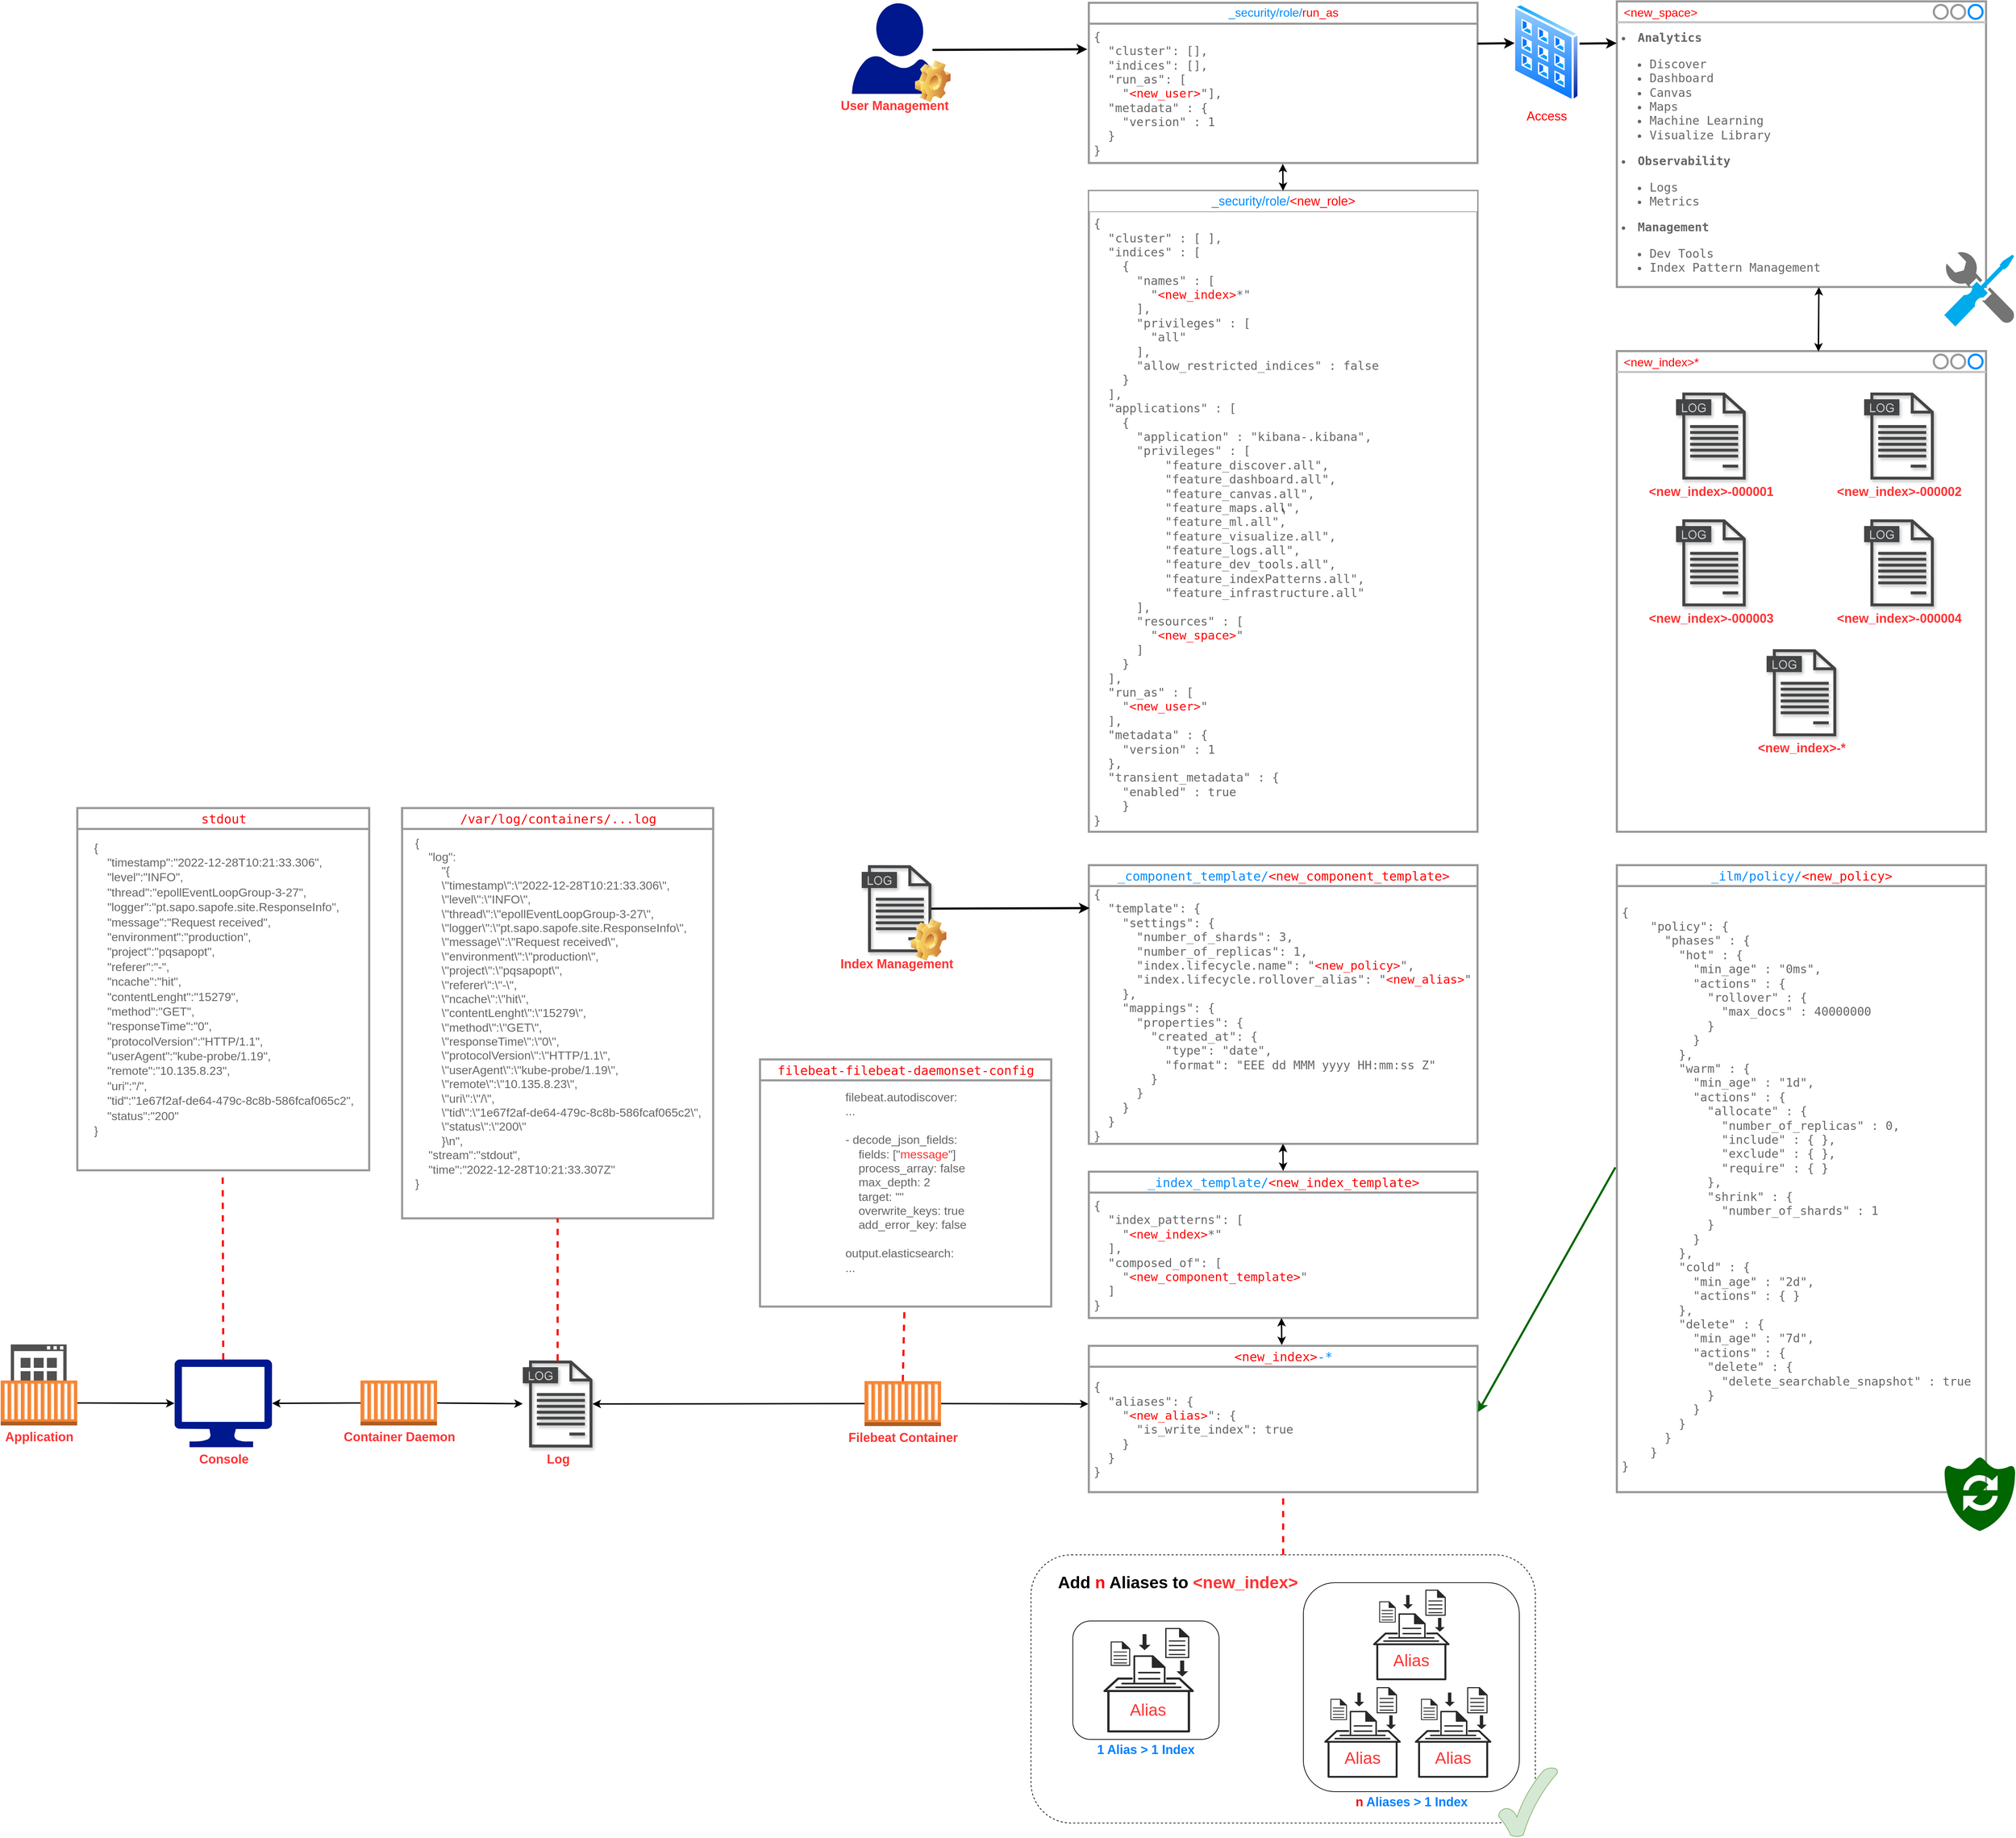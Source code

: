 <mxfile version="20.7.4" type="device"><diagram id="y36KsdwO0_986xuQ28Vi" name="Page-1"><mxGraphModel dx="5797" dy="2409" grid="1" gridSize="10" guides="1" tooltips="1" connect="1" arrows="1" fold="1" page="1" pageScale="1" pageWidth="850" pageHeight="1100" math="0" shadow="0"><root><mxCell id="0"/><mxCell id="1" parent="0"/><mxCell id="LJTvvA1ro9yjk8r6hqA2-20" value="" style="rounded=1;whiteSpace=wrap;html=1;dashed=1;fontSize=18;fontColor=#FF3333;" parent="1" vertex="1"><mxGeometry x="269" y="2270" width="724" height="385" as="geometry"/></mxCell><mxCell id="wfWdYJbybF4EtRkM_R6o-1" value="&lt;b&gt;&lt;font style=&quot;font-size: 18px;&quot; color=&quot;#ff3333&quot;&gt;User Management&lt;/font&gt;&lt;/b&gt;" style="sketch=0;aspect=fixed;pointerEvents=1;shadow=0;dashed=0;html=1;strokeColor=none;labelPosition=center;verticalLabelPosition=bottom;verticalAlign=top;align=center;fillColor=#00188D;shape=mxgraph.azure.user" parent="1" vertex="1"><mxGeometry x="11.95" y="42.73" width="122.2" height="130" as="geometry"/></mxCell><mxCell id="wfWdYJbybF4EtRkM_R6o-2" value="&lt;span style=&quot;&quot;&gt;&lt;font color=&quot;#ff0000&quot;&gt;&amp;lt;new_space&amp;gt;&lt;/font&gt;&lt;/span&gt;" style="strokeWidth=3;shadow=0;dashed=0;align=center;html=1;shape=mxgraph.mockup.containers.window;align=left;verticalAlign=top;spacingLeft=8;strokeColor2=#008cff;strokeColor3=#c4c4c4;fontColor=#666666;mainText=;fontSize=17;labelBackgroundColor=none;strokeColor=#999999;" parent="1" vertex="1"><mxGeometry x="1110" y="40" width="530" height="410" as="geometry"/></mxCell><mxCell id="wfWdYJbybF4EtRkM_R6o-3" value="Text" style="text;html=1;strokeColor=none;fillColor=none;align=center;verticalAlign=middle;whiteSpace=wrap;rounded=0;" parent="1" vertex="1"><mxGeometry x="482" y="762" width="60" height="30" as="geometry"/></mxCell><mxCell id="wfWdYJbybF4EtRkM_R6o-14" value="\" style="strokeWidth=3;shadow=0;dashed=0;align=center;html=1;shape=mxgraph.mockup.forms.rrect;rSize=0;strokeColor=#999999;fillColor=#ffffff;" parent="1" vertex="1"><mxGeometry x="352" y="312" width="558" height="920" as="geometry"/></mxCell><mxCell id="wfWdYJbybF4EtRkM_R6o-15" value="&lt;font style=&quot;font-size: 18px;&quot;&gt;&lt;span style=&quot;background-color: initial;&quot;&gt;_security/role/&lt;font style=&quot;font-size: 18px;&quot; color=&quot;#ff0000&quot;&gt;&amp;lt;new_role&amp;gt;&lt;/font&gt;&lt;/span&gt;&lt;/font&gt;" style="strokeWidth=1;shadow=0;dashed=0;align=center;html=1;shape=mxgraph.mockup.forms.rrect;rSize=0;strokeColor=#999999;fontColor=#008cff;fontSize=17;fillColor=#ffffff;resizeWidth=1;" parent="wfWdYJbybF4EtRkM_R6o-14" vertex="1"><mxGeometry width="558" height="30" relative="1" as="geometry"/></mxCell><mxCell id="wfWdYJbybF4EtRkM_R6o-16" value="&lt;pre&gt;&lt;span class=&quot;p&quot;&gt;{&lt;/span&gt;&lt;br&gt;  &lt;span class=&quot;nt&quot;&gt;&quot;cluster&quot;&lt;/span&gt; &lt;span class=&quot;p&quot;&gt;:&lt;/span&gt; &lt;span class=&quot;p&quot;&gt;[&lt;/span&gt; &lt;span class=&quot;p&quot;&gt;],&lt;/span&gt;&lt;br&gt;  &lt;span class=&quot;nt&quot;&gt;&quot;indices&quot;&lt;/span&gt; &lt;span class=&quot;p&quot;&gt;:&lt;/span&gt; &lt;span class=&quot;p&quot;&gt;[&lt;/span&gt;&lt;br&gt;    &lt;span class=&quot;p&quot;&gt;{&lt;/span&gt;&lt;br&gt;      &lt;span class=&quot;nt&quot;&gt;&quot;names&quot;&lt;/span&gt; &lt;span class=&quot;p&quot;&gt;:&lt;/span&gt; &lt;span class=&quot;p&quot;&gt;[&lt;/span&gt;&lt;br&gt;        &lt;span class=&quot;s2&quot;&gt;&quot;&lt;font color=&quot;#ff0000&quot;&gt;&amp;lt;new_index&amp;gt;&lt;/font&gt;*&quot;&lt;/span&gt;&lt;br&gt;      &lt;span class=&quot;p&quot;&gt;],&lt;/span&gt;&lt;br&gt;      &lt;span class=&quot;nt&quot;&gt;&quot;privileges&quot;&lt;/span&gt; &lt;span class=&quot;p&quot;&gt;:&lt;/span&gt; &lt;span class=&quot;p&quot;&gt;[&lt;/span&gt;&lt;br&gt;        &lt;span class=&quot;s2&quot;&gt;&quot;all&quot;&lt;/span&gt;&lt;br&gt;      &lt;span class=&quot;p&quot;&gt;],&lt;/span&gt;&lt;br&gt;      &lt;span class=&quot;nt&quot;&gt;&quot;allow_restricted_indices&quot;&lt;/span&gt; &lt;span class=&quot;p&quot;&gt;:&lt;/span&gt; &lt;span class=&quot;kc&quot;&gt;false&lt;/span&gt;&lt;br&gt;    &lt;span class=&quot;p&quot;&gt;}&lt;/span&gt;&lt;br&gt;  &lt;span class=&quot;p&quot;&gt;],&lt;/span&gt;&lt;br&gt;  &lt;span class=&quot;nt&quot;&gt;&quot;applications&quot;&lt;/span&gt; &lt;span class=&quot;p&quot;&gt;:&lt;/span&gt; &lt;span class=&quot;p&quot;&gt;[&lt;/span&gt;&lt;br&gt;    &lt;span class=&quot;p&quot;&gt;{&lt;/span&gt;&lt;br&gt;      &lt;span class=&quot;nt&quot;&gt;&quot;application&quot;&lt;/span&gt; &lt;span class=&quot;p&quot;&gt;:&lt;/span&gt; &lt;span class=&quot;s2&quot;&gt;&quot;kibana-.kibana&quot;&lt;/span&gt;&lt;span class=&quot;p&quot;&gt;,&lt;/span&gt;&lt;br&gt;      &lt;span class=&quot;nt&quot;&gt;&quot;privileges&quot;&lt;/span&gt; &lt;span class=&quot;p&quot;&gt;:&lt;/span&gt; &lt;span class=&quot;p&quot;&gt;[&lt;/span&gt;&lt;br&gt;          &lt;span class=&quot;s2&quot;&gt;&quot;feature_discover.all&quot;&lt;/span&gt;&lt;span class=&quot;p&quot;&gt;,&lt;/span&gt;&lt;br&gt;          &lt;span class=&quot;s2&quot;&gt;&quot;feature_dashboard.all&quot;&lt;/span&gt;&lt;span class=&quot;p&quot;&gt;,&lt;/span&gt;&lt;br&gt;          &lt;span class=&quot;s2&quot;&gt;&quot;feature_canvas.all&quot;&lt;/span&gt;&lt;span class=&quot;p&quot;&gt;,&lt;/span&gt;&lt;br&gt;          &lt;span class=&quot;s2&quot;&gt;&quot;feature_maps.all&quot;&lt;/span&gt;&lt;span class=&quot;p&quot;&gt;,&lt;/span&gt;&lt;br&gt;          &lt;span class=&quot;s2&quot;&gt;&quot;feature_ml.all&quot;&lt;/span&gt;&lt;span class=&quot;p&quot;&gt;,&lt;/span&gt;&lt;br&gt;          &lt;span class=&quot;s2&quot;&gt;&quot;feature_visualize.all&quot;&lt;/span&gt;&lt;span class=&quot;p&quot;&gt;,&lt;/span&gt;&lt;br&gt;          &lt;span class=&quot;s2&quot;&gt;&quot;feature_logs.all&quot;&lt;/span&gt;&lt;span class=&quot;p&quot;&gt;,&lt;/span&gt;&lt;br&gt;          &lt;span class=&quot;s2&quot;&gt;&quot;feature_dev_tools.all&quot;&lt;/span&gt;&lt;span class=&quot;p&quot;&gt;,&lt;/span&gt;&lt;br&gt;          &lt;span class=&quot;s2&quot;&gt;&quot;feature_indexPatterns.all&quot;&lt;/span&gt;&lt;span class=&quot;p&quot;&gt;,&lt;/span&gt;&lt;br&gt;          &lt;span class=&quot;s2&quot;&gt;&quot;feature_infrastructure.all&quot;&lt;/span&gt;&lt;br&gt;      &lt;span class=&quot;p&quot;&gt;],&lt;/span&gt;&lt;br&gt;      &lt;span class=&quot;nt&quot;&gt;&quot;resources&quot;&lt;/span&gt; &lt;span class=&quot;p&quot;&gt;:&lt;/span&gt; &lt;span class=&quot;p&quot;&gt;[&lt;/span&gt;&lt;br&gt;        &lt;span class=&quot;s2&quot;&gt;&quot;&lt;font color=&quot;#ff0000&quot;&gt;&amp;lt;new_space&amp;gt;&lt;/font&gt;&quot;&lt;/span&gt;&lt;br&gt;      &lt;span class=&quot;p&quot;&gt;]&lt;/span&gt;&lt;br&gt;    &lt;span class=&quot;p&quot;&gt;}&lt;/span&gt;&lt;br&gt;  &lt;span class=&quot;p&quot;&gt;],&lt;/span&gt;&lt;br&gt;  &lt;span class=&quot;nt&quot;&gt;&quot;run_as&quot;&lt;/span&gt; &lt;span class=&quot;p&quot;&gt;:&lt;/span&gt; &lt;span class=&quot;p&quot;&gt;[&lt;/span&gt;&lt;br&gt;    &lt;span class=&quot;s2&quot;&gt;&quot;&lt;font color=&quot;#ff0000&quot;&gt;&amp;lt;new_user&amp;gt;&lt;/font&gt;&quot;&lt;/span&gt;&lt;br&gt;  &lt;span class=&quot;p&quot;&gt;],&lt;/span&gt;&lt;br&gt;  &lt;span class=&quot;nt&quot;&gt;&quot;metadata&quot;&lt;/span&gt; &lt;span class=&quot;p&quot;&gt;:&lt;/span&gt; &lt;span class=&quot;p&quot;&gt;{&lt;/span&gt;&lt;br&gt;    &lt;span class=&quot;nt&quot;&gt;&quot;version&quot;&lt;/span&gt; &lt;span class=&quot;p&quot;&gt;:&lt;/span&gt; &lt;span class=&quot;mi&quot;&gt;1&lt;/span&gt;&lt;br&gt;  &lt;span class=&quot;p&quot;&gt;},&lt;/span&gt;&lt;br&gt;  &lt;span class=&quot;nt&quot;&gt;&quot;transient_metadata&quot;&lt;/span&gt; &lt;span class=&quot;p&quot;&gt;:&lt;/span&gt; &lt;span class=&quot;p&quot;&gt;{&lt;/span&gt;&lt;br&gt;    &lt;span class=&quot;nt&quot;&gt;&quot;enabled&quot;&lt;/span&gt; &lt;span class=&quot;p&quot;&gt;:&lt;/span&gt; &lt;span class=&quot;kc&quot;&gt;true&lt;/span&gt;&lt;br&gt;    &lt;span class=&quot;p&quot;&gt;}&lt;/span&gt;&lt;br&gt;&lt;span class=&quot;p&quot;&gt;}&lt;/span&gt;&lt;/pre&gt;" style="strokeWidth=1;shadow=0;dashed=0;align=center;html=1;shape=mxgraph.mockup.forms.anchor;fontSize=17;fontColor=#666666;align=left;spacingLeft=5;resizeWidth=1;" parent="wfWdYJbybF4EtRkM_R6o-14" vertex="1"><mxGeometry width="558" height="890" relative="1" as="geometry"><mxPoint y="30" as="offset"/></mxGeometry></mxCell><mxCell id="wfWdYJbybF4EtRkM_R6o-20" value="" style="strokeWidth=3;shadow=0;dashed=0;align=center;html=1;shape=mxgraph.mockup.forms.rrect;rSize=0;strokeColor=#999999;fillColor=#ffffff;" parent="1" vertex="1"><mxGeometry x="352" y="42" width="558" height="230" as="geometry"/></mxCell><mxCell id="wfWdYJbybF4EtRkM_R6o-21" value="_security/role/&lt;font color=&quot;#ff0000&quot;&gt;run_as&lt;/font&gt;" style="strokeWidth=3;shadow=0;dashed=0;align=center;html=1;shape=mxgraph.mockup.forms.rrect;rSize=0;strokeColor=#999999;fontColor=#008cff;fontSize=17;fillColor=#ffffff;resizeWidth=1;" parent="wfWdYJbybF4EtRkM_R6o-20" vertex="1"><mxGeometry width="558" height="30" relative="1" as="geometry"/></mxCell><mxCell id="wfWdYJbybF4EtRkM_R6o-22" value="&lt;pre&gt;&lt;span class=&quot;p&quot;&gt;{&lt;/span&gt;&lt;br&gt;  &lt;span class=&quot;nt&quot;&gt;&quot;cluster&quot;&lt;/span&gt;&lt;span class=&quot;p&quot;&gt;:&lt;/span&gt; &lt;span class=&quot;p&quot;&gt;[],&lt;/span&gt;&lt;br&gt;  &lt;span class=&quot;nt&quot;&gt;&quot;indices&quot;&lt;/span&gt;&lt;span class=&quot;p&quot;&gt;:&lt;/span&gt; &lt;span class=&quot;p&quot;&gt;[],&lt;/span&gt;&lt;br&gt;  &lt;span class=&quot;nt&quot;&gt;&quot;run_as&quot;&lt;/span&gt;&lt;span class=&quot;p&quot;&gt;:&lt;/span&gt; &lt;span class=&quot;p&quot;&gt;[&lt;/span&gt; &lt;br&gt;    &lt;span class=&quot;s2&quot;&gt;&quot;&lt;font color=&quot;#ff0000&quot;&gt;&amp;lt;new_user&amp;gt;&lt;/font&gt;&quot;&lt;/span&gt;&lt;span class=&quot;p&quot;&gt;],&lt;/span&gt;&lt;br&gt;  &lt;span class=&quot;nt&quot;&gt;&quot;metadata&quot;&lt;/span&gt; &lt;span class=&quot;p&quot;&gt;:&lt;/span&gt; &lt;span class=&quot;p&quot;&gt;{&lt;/span&gt;&lt;br&gt;    &lt;span class=&quot;nt&quot;&gt;&quot;version&quot;&lt;/span&gt; &lt;span class=&quot;p&quot;&gt;:&lt;/span&gt; &lt;span class=&quot;mi&quot;&gt;1&lt;/span&gt;&lt;br&gt;  &lt;span class=&quot;p&quot;&gt;}&lt;/span&gt;&lt;br&gt;&lt;span class=&quot;p&quot;&gt;}&lt;/span&gt;&lt;/pre&gt;" style="strokeWidth=1;shadow=0;dashed=0;align=center;html=1;shape=mxgraph.mockup.forms.anchor;fontSize=17;fontColor=#666666;align=left;spacingLeft=5;resizeWidth=1;" parent="wfWdYJbybF4EtRkM_R6o-20" vertex="1"><mxGeometry width="558" height="190" relative="1" as="geometry"><mxPoint y="35" as="offset"/></mxGeometry></mxCell><mxCell id="wfWdYJbybF4EtRkM_R6o-30" value="" style="endArrow=classic;html=1;rounded=0;fontFamily=Helvetica;fontColor=#FF0000;entryX=-0.004;entryY=0.29;entryDx=0;entryDy=0;exitX=0.946;exitY=0.515;exitDx=0;exitDy=0;exitPerimeter=0;strokeWidth=3;entryPerimeter=0;" parent="1" source="wfWdYJbybF4EtRkM_R6o-1" target="wfWdYJbybF4EtRkM_R6o-20" edge="1"><mxGeometry width="50" height="50" relative="1" as="geometry"><mxPoint x="124.6" y="239.85" as="sourcePoint"/><mxPoint x="150" y="108.73" as="targetPoint"/></mxGeometry></mxCell><mxCell id="wfWdYJbybF4EtRkM_R6o-31" value="" style="endArrow=classic;html=1;rounded=0;fontFamily=Helvetica;fontColor=#FF0000;startArrow=classic;startFill=1;exitX=0.499;exitY=1.005;exitDx=0;exitDy=0;exitPerimeter=0;strokeWidth=2;" parent="1" source="wfWdYJbybF4EtRkM_R6o-20" target="wfWdYJbybF4EtRkM_R6o-15" edge="1"><mxGeometry width="50" height="50" relative="1" as="geometry"><mxPoint x="572" y="272" as="sourcePoint"/><mxPoint x="215.6" y="382" as="targetPoint"/></mxGeometry></mxCell><mxCell id="wfWdYJbybF4EtRkM_R6o-4" value="&lt;font size=&quot;1&quot; color=&quot;#ff3333&quot;&gt;&lt;b style=&quot;font-size: 18px;&quot;&gt;Index Management&lt;/b&gt;&lt;/font&gt;" style="sketch=0;pointerEvents=1;shadow=1;dashed=0;html=1;strokeColor=none;fillColor=#434445;aspect=fixed;labelPosition=center;verticalLabelPosition=bottom;verticalAlign=top;align=center;outlineConnect=0;shape=mxgraph.vvd.log_files;" parent="1" vertex="1"><mxGeometry x="26.03" y="1280" width="100" height="125" as="geometry"/></mxCell><mxCell id="wfWdYJbybF4EtRkM_R6o-39" value="&lt;pre&gt;&lt;li&gt;&lt;strong&gt;Analytics&lt;/strong&gt;&lt;br/&gt;&lt;ul&gt;&lt;li&gt;Discover&lt;br/&gt;&lt;/li&gt;&lt;li&gt;Dashboard&lt;br/&gt;&lt;/li&gt;&lt;li&gt;Canvas&lt;br/&gt;&lt;/li&gt;&lt;li&gt;Maps&lt;br/&gt;&lt;/li&gt;&lt;li&gt;Machine Learning&lt;br/&gt;&lt;/li&gt;&lt;li&gt;Visualize Library&lt;br/&gt;&lt;/li&gt;&lt;/ul&gt;&lt;/li&gt;&lt;li&gt;&lt;strong&gt;Observability&lt;/strong&gt;&lt;br/&gt;&lt;ul&gt;&lt;li&gt;Logs&lt;br/&gt;&lt;/li&gt;&lt;li&gt;Metrics&lt;br/&gt;&lt;/li&gt;&lt;/ul&gt;&lt;/li&gt;&lt;li&gt;&lt;strong&gt;Management&lt;/strong&gt;&lt;br/&gt;&lt;ul&gt;&lt;li&gt;Dev Tools&lt;br/&gt;&lt;/li&gt;&lt;li&gt;Index Pattern Management&lt;br/&gt;&lt;/li&gt;&lt;/ul&gt;&lt;/li&gt;&lt;/pre&gt;" style="strokeWidth=1;shadow=0;dashed=0;align=center;html=1;shape=mxgraph.mockup.forms.anchor;fontSize=17;fontColor=#666666;align=left;spacingLeft=5;resizeWidth=1;" parent="1" vertex="1"><mxGeometry x="1110" y="73.78" width="290" height="366.22" as="geometry"/></mxCell><mxCell id="wfWdYJbybF4EtRkM_R6o-43" value="" style="sketch=0;aspect=fixed;html=1;points=[];align=center;image;fontSize=12;image=img/lib/mscae/Developer_Tools.svg;fontFamily=Helvetica;fontColor=#FF0000;" parent="1" vertex="1"><mxGeometry x="1580" y="400" width="100.32" height="106.72" as="geometry"/></mxCell><mxCell id="wfWdYJbybF4EtRkM_R6o-76" value="" style="edgeStyle=orthogonalEdgeStyle;rounded=0;orthogonalLoop=1;jettySize=auto;html=1;fontFamily=Helvetica;fontSize=18;fontColor=#FF0000;startArrow=classic;startFill=1;" parent="1" source="wfWdYJbybF4EtRkM_R6o-46" target="wfWdYJbybF4EtRkM_R6o-70" edge="1"><mxGeometry relative="1" as="geometry"/></mxCell><mxCell id="wfWdYJbybF4EtRkM_R6o-46" value="" style="strokeWidth=3;shadow=0;dashed=0;align=center;html=1;shape=mxgraph.mockup.forms.rrect;rSize=0;strokeColor=#999999;fillColor=#ffffff;" parent="1" vertex="1"><mxGeometry x="352" y="1280" width="558" height="400" as="geometry"/></mxCell><mxCell id="wfWdYJbybF4EtRkM_R6o-47" value="&lt;pre style=&quot;font-size: 18px;&quot;&gt;&lt;span class=&quot;err&quot;&gt;_component_template/&lt;font style=&quot;font-size: 18px;&quot; color=&quot;#ff0000&quot;&gt;&amp;lt;new_component_template&amp;gt;&lt;/font&gt;&lt;/span&gt;&lt;/pre&gt;" style="strokeWidth=3;shadow=0;dashed=0;align=center;html=1;shape=mxgraph.mockup.forms.rrect;rSize=0;strokeColor=#999999;fontColor=#008cff;fontSize=17;fillColor=#ffffff;resizeWidth=1;" parent="wfWdYJbybF4EtRkM_R6o-46" vertex="1"><mxGeometry width="558" height="30" relative="1" as="geometry"/></mxCell><mxCell id="wfWdYJbybF4EtRkM_R6o-48" value="&lt;pre&gt;&lt;span class=&quot;p&quot;&gt;{&lt;/span&gt;&lt;br&gt;  &lt;span class=&quot;nt&quot;&gt;&quot;template&quot;&lt;/span&gt;&lt;span class=&quot;p&quot;&gt;:&lt;/span&gt; &lt;span class=&quot;p&quot;&gt;{&lt;/span&gt;&lt;br&gt;    &lt;span class=&quot;nt&quot;&gt;&quot;settings&quot;&lt;/span&gt;&lt;span class=&quot;p&quot;&gt;:&lt;/span&gt; &lt;span class=&quot;p&quot;&gt;{&lt;/span&gt;&lt;br&gt;      &lt;span class=&quot;nt&quot;&gt;&quot;number_of_shards&quot;&lt;/span&gt;&lt;span class=&quot;p&quot;&gt;:&lt;/span&gt; &lt;span class=&quot;mi&quot;&gt;3&lt;/span&gt;&lt;span class=&quot;p&quot;&gt;,&lt;/span&gt;&lt;br&gt;      &lt;span class=&quot;nt&quot;&gt;&quot;number_of_replicas&quot;&lt;/span&gt;&lt;span class=&quot;p&quot;&gt;:&lt;/span&gt; &lt;span class=&quot;mi&quot;&gt;1&lt;/span&gt;&lt;span class=&quot;p&quot;&gt;,&lt;/span&gt;&lt;br&gt;      &lt;span class=&quot;nt&quot;&gt;&quot;index.lifecycle.name&quot;&lt;/span&gt;&lt;span class=&quot;p&quot;&gt;:&lt;/span&gt; &lt;span class=&quot;s2&quot;&gt;&quot;&lt;font color=&quot;#ff0000&quot;&gt;&amp;lt;new_policy&amp;gt;&lt;/font&gt;&quot;&lt;/span&gt;&lt;span class=&quot;p&quot;&gt;,&lt;/span&gt;&lt;br&gt;      &lt;span class=&quot;nt&quot;&gt;&quot;index.lifecycle.rollover_alias&quot;&lt;/span&gt;&lt;span class=&quot;p&quot;&gt;:&lt;/span&gt; &lt;span class=&quot;s2&quot;&gt;&quot;&lt;font color=&quot;#ff0000&quot;&gt;&amp;lt;new_alias&amp;gt;&lt;/font&gt;&quot;&lt;/span&gt;&lt;br&gt;    &lt;span class=&quot;p&quot;&gt;},&lt;/span&gt;&lt;br&gt;    &lt;span class=&quot;nt&quot;&gt;&quot;mappings&quot;&lt;/span&gt;&lt;span class=&quot;p&quot;&gt;:&lt;/span&gt; &lt;span class=&quot;p&quot;&gt;{&lt;/span&gt;&lt;br&gt;      &lt;span class=&quot;nt&quot;&gt;&quot;properties&quot;&lt;/span&gt;&lt;span class=&quot;p&quot;&gt;:&lt;/span&gt; &lt;span class=&quot;p&quot;&gt;{&lt;/span&gt;&lt;br&gt;        &lt;span class=&quot;nt&quot;&gt;&quot;created_at&quot;&lt;/span&gt;&lt;span class=&quot;p&quot;&gt;:&lt;/span&gt; &lt;span class=&quot;p&quot;&gt;{&lt;/span&gt;&lt;br&gt;          &lt;span class=&quot;nt&quot;&gt;&quot;type&quot;&lt;/span&gt;&lt;span class=&quot;p&quot;&gt;:&lt;/span&gt; &lt;span class=&quot;s2&quot;&gt;&quot;date&quot;&lt;/span&gt;&lt;span class=&quot;p&quot;&gt;,&lt;/span&gt;&lt;br&gt;          &lt;span class=&quot;nt&quot;&gt;&quot;format&quot;&lt;/span&gt;&lt;span class=&quot;p&quot;&gt;:&lt;/span&gt; &lt;span class=&quot;s2&quot;&gt;&quot;EEE dd MMM yyyy HH:mm:ss Z&quot;&lt;/span&gt;&lt;br&gt;        &lt;span class=&quot;p&quot;&gt;}&lt;/span&gt;&lt;br&gt;      &lt;span class=&quot;p&quot;&gt;}&lt;/span&gt;&lt;br&gt;    &lt;span class=&quot;p&quot;&gt;}&lt;/span&gt;&lt;br&gt;  &lt;span class=&quot;p&quot;&gt;}&lt;/span&gt;&lt;br&gt;&lt;span class=&quot;p&quot;&gt;}&lt;/span&gt;&lt;/pre&gt;" style="strokeWidth=1;shadow=0;dashed=0;align=center;html=1;shape=mxgraph.mockup.forms.anchor;fontSize=17;fontColor=#666666;align=left;spacingLeft=5;resizeWidth=1;" parent="wfWdYJbybF4EtRkM_R6o-46" vertex="1"><mxGeometry width="558" height="370" relative="1" as="geometry"><mxPoint y="30" as="offset"/></mxGeometry></mxCell><mxCell id="wfWdYJbybF4EtRkM_R6o-62" value="&lt;font style=&quot;font-size: 18px;&quot;&gt;Access&lt;/font&gt;" style="aspect=fixed;perimeter=ellipsePerimeter;html=1;align=center;shadow=0;dashed=0;spacingTop=3;image;image=img/lib/active_directory/input_output_filter.svg;fontFamily=Helvetica;fontColor=#FF0000;" parent="1" vertex="1"><mxGeometry x="961" y="42.0" width="95.5" height="142.54" as="geometry"/></mxCell><mxCell id="wfWdYJbybF4EtRkM_R6o-63" value="" style="endArrow=classic;html=1;rounded=0;fontFamily=Helvetica;fontColor=#FF0000;exitX=1;exitY=0.5;exitDx=0;exitDy=0;entryX=-0.006;entryY=0.165;entryDx=0;entryDy=0;entryPerimeter=0;strokeWidth=3;" parent="1" edge="1"><mxGeometry width="50" height="50" relative="1" as="geometry"><mxPoint x="910.0" y="100.65" as="sourcePoint"/><mxPoint x="963.38" y="100.0" as="targetPoint"/></mxGeometry></mxCell><mxCell id="wfWdYJbybF4EtRkM_R6o-64" value="" style="endArrow=classic;html=1;rounded=0;fontFamily=Helvetica;fontColor=#FF0000;exitX=1;exitY=0.5;exitDx=0;exitDy=0;entryX=-0.006;entryY=0.165;entryDx=0;entryDy=0;entryPerimeter=0;strokeWidth=3;" parent="1" edge="1"><mxGeometry width="50" height="50" relative="1" as="geometry"><mxPoint x="1056.5" y="100.65" as="sourcePoint"/><mxPoint x="1109.88" y="100" as="targetPoint"/></mxGeometry></mxCell><mxCell id="wfWdYJbybF4EtRkM_R6o-65" value="" style="strokeWidth=3;shadow=0;dashed=0;align=center;html=1;shape=mxgraph.mockup.forms.rrect;rSize=0;strokeColor=#999999;fillColor=#ffffff;" parent="1" vertex="1"><mxGeometry x="1110" y="1280" width="530" height="900" as="geometry"/></mxCell><mxCell id="wfWdYJbybF4EtRkM_R6o-66" value="&lt;pre&gt;&lt;span class=&quot;err&quot;&gt;&lt;font style=&quot;font-size: 18px;&quot;&gt;_ilm/policy/&lt;font color=&quot;#ff0000&quot;&gt;&amp;lt;new_policy&amp;gt;&lt;/font&gt;&lt;/font&gt;&lt;/span&gt;&lt;/pre&gt;" style="strokeWidth=3;shadow=0;dashed=0;align=center;html=1;shape=mxgraph.mockup.forms.rrect;rSize=0;strokeColor=#999999;fontColor=#008cff;fontSize=17;fillColor=#ffffff;resizeWidth=1;" parent="wfWdYJbybF4EtRkM_R6o-65" vertex="1"><mxGeometry width="530" height="30" relative="1" as="geometry"/></mxCell><mxCell id="wfWdYJbybF4EtRkM_R6o-67" value="&lt;pre&gt;&lt;span class=&quot;p&quot;&gt;{&lt;/span&gt;&lt;br/&gt;    &lt;span class=&quot;nt&quot;&gt;&quot;policy&quot;&lt;/span&gt;&lt;span class=&quot;p&quot;&gt;:&lt;/span&gt; &lt;span class=&quot;p&quot;&gt;{&lt;/span&gt;&lt;br/&gt;      &lt;span class=&quot;nt&quot;&gt;&quot;phases&quot;&lt;/span&gt; &lt;span class=&quot;p&quot;&gt;:&lt;/span&gt; &lt;span class=&quot;p&quot;&gt;{&lt;/span&gt;&lt;br/&gt;        &lt;span class=&quot;nt&quot;&gt;&quot;hot&quot;&lt;/span&gt; &lt;span class=&quot;p&quot;&gt;:&lt;/span&gt; &lt;span class=&quot;p&quot;&gt;{&lt;/span&gt;&lt;br/&gt;          &lt;span class=&quot;nt&quot;&gt;&quot;min_age&quot;&lt;/span&gt; &lt;span class=&quot;p&quot;&gt;:&lt;/span&gt; &lt;span class=&quot;s2&quot;&gt;&quot;0ms&quot;&lt;/span&gt;&lt;span class=&quot;p&quot;&gt;,&lt;/span&gt;&lt;br/&gt;          &lt;span class=&quot;nt&quot;&gt;&quot;actions&quot;&lt;/span&gt; &lt;span class=&quot;p&quot;&gt;:&lt;/span&gt; &lt;span class=&quot;p&quot;&gt;{&lt;/span&gt;&lt;br/&gt;            &lt;span class=&quot;nt&quot;&gt;&quot;rollover&quot;&lt;/span&gt; &lt;span class=&quot;p&quot;&gt;:&lt;/span&gt; &lt;span class=&quot;p&quot;&gt;{&lt;/span&gt;&lt;br/&gt;              &lt;span class=&quot;nt&quot;&gt;&quot;max_docs&quot;&lt;/span&gt; &lt;span class=&quot;p&quot;&gt;:&lt;/span&gt; &lt;span class=&quot;mi&quot;&gt;40000000&lt;/span&gt;&lt;br/&gt;            &lt;span class=&quot;p&quot;&gt;}&lt;/span&gt;&lt;br/&gt;          &lt;span class=&quot;p&quot;&gt;}&lt;/span&gt;&lt;br/&gt;        &lt;span class=&quot;p&quot;&gt;},&lt;/span&gt;&lt;br/&gt;        &lt;span class=&quot;nt&quot;&gt;&quot;warm&quot;&lt;/span&gt; &lt;span class=&quot;p&quot;&gt;:&lt;/span&gt; &lt;span class=&quot;p&quot;&gt;{&lt;/span&gt;&lt;br/&gt;          &lt;span class=&quot;nt&quot;&gt;&quot;min_age&quot;&lt;/span&gt; &lt;span class=&quot;p&quot;&gt;:&lt;/span&gt; &lt;span class=&quot;s2&quot;&gt;&quot;1d&quot;&lt;/span&gt;&lt;span class=&quot;p&quot;&gt;,&lt;/span&gt;&lt;br/&gt;          &lt;span class=&quot;nt&quot;&gt;&quot;actions&quot;&lt;/span&gt; &lt;span class=&quot;p&quot;&gt;:&lt;/span&gt; &lt;span class=&quot;p&quot;&gt;{&lt;/span&gt;&lt;br/&gt;            &lt;span class=&quot;nt&quot;&gt;&quot;allocate&quot;&lt;/span&gt; &lt;span class=&quot;p&quot;&gt;:&lt;/span&gt; &lt;span class=&quot;p&quot;&gt;{&lt;/span&gt;&lt;br/&gt;              &lt;span class=&quot;nt&quot;&gt;&quot;number_of_replicas&quot;&lt;/span&gt; &lt;span class=&quot;p&quot;&gt;:&lt;/span&gt; &lt;span class=&quot;mi&quot;&gt;0&lt;/span&gt;&lt;span class=&quot;p&quot;&gt;,&lt;/span&gt;&lt;br/&gt;              &lt;span class=&quot;nt&quot;&gt;&quot;include&quot;&lt;/span&gt; &lt;span class=&quot;p&quot;&gt;:&lt;/span&gt; &lt;span class=&quot;p&quot;&gt;{&lt;/span&gt; &lt;span class=&quot;p&quot;&gt;},&lt;/span&gt;&lt;br/&gt;              &lt;span class=&quot;nt&quot;&gt;&quot;exclude&quot;&lt;/span&gt; &lt;span class=&quot;p&quot;&gt;:&lt;/span&gt; &lt;span class=&quot;p&quot;&gt;{&lt;/span&gt; &lt;span class=&quot;p&quot;&gt;},&lt;/span&gt;&lt;br/&gt;              &lt;span class=&quot;nt&quot;&gt;&quot;require&quot;&lt;/span&gt; &lt;span class=&quot;p&quot;&gt;:&lt;/span&gt; &lt;span class=&quot;p&quot;&gt;{&lt;/span&gt; &lt;span class=&quot;p&quot;&gt;}&lt;/span&gt;&lt;br/&gt;            &lt;span class=&quot;p&quot;&gt;},&lt;/span&gt;&lt;br/&gt;            &lt;span class=&quot;nt&quot;&gt;&quot;shrink&quot;&lt;/span&gt; &lt;span class=&quot;p&quot;&gt;:&lt;/span&gt; &lt;span class=&quot;p&quot;&gt;{&lt;/span&gt;&lt;br/&gt;              &lt;span class=&quot;nt&quot;&gt;&quot;number_of_shards&quot;&lt;/span&gt; &lt;span class=&quot;p&quot;&gt;:&lt;/span&gt; &lt;span class=&quot;mi&quot;&gt;1&lt;/span&gt;&lt;br/&gt;            &lt;span class=&quot;p&quot;&gt;}&lt;/span&gt;&lt;br/&gt;          &lt;span class=&quot;p&quot;&gt;}&lt;/span&gt;&lt;br/&gt;        &lt;span class=&quot;p&quot;&gt;},&lt;/span&gt;&lt;br/&gt;        &lt;span class=&quot;nt&quot;&gt;&quot;cold&quot;&lt;/span&gt; &lt;span class=&quot;p&quot;&gt;:&lt;/span&gt; &lt;span class=&quot;p&quot;&gt;{&lt;/span&gt;&lt;br/&gt;          &lt;span class=&quot;nt&quot;&gt;&quot;min_age&quot;&lt;/span&gt; &lt;span class=&quot;p&quot;&gt;:&lt;/span&gt; &lt;span class=&quot;s2&quot;&gt;&quot;2d&quot;&lt;/span&gt;&lt;span class=&quot;p&quot;&gt;,&lt;/span&gt;&lt;br/&gt;          &lt;span class=&quot;nt&quot;&gt;&quot;actions&quot;&lt;/span&gt; &lt;span class=&quot;p&quot;&gt;:&lt;/span&gt; &lt;span class=&quot;p&quot;&gt;{&lt;/span&gt; &lt;span class=&quot;p&quot;&gt;}&lt;/span&gt;&lt;br/&gt;        &lt;span class=&quot;p&quot;&gt;},&lt;/span&gt;&lt;br/&gt;        &lt;span class=&quot;nt&quot;&gt;&quot;delete&quot;&lt;/span&gt; &lt;span class=&quot;p&quot;&gt;:&lt;/span&gt; &lt;span class=&quot;p&quot;&gt;{&lt;/span&gt;&lt;br/&gt;          &lt;span class=&quot;nt&quot;&gt;&quot;min_age&quot;&lt;/span&gt; &lt;span class=&quot;p&quot;&gt;:&lt;/span&gt; &lt;span class=&quot;s2&quot;&gt;&quot;7d&quot;&lt;/span&gt;&lt;span class=&quot;p&quot;&gt;,&lt;/span&gt;&lt;br/&gt;          &lt;span class=&quot;nt&quot;&gt;&quot;actions&quot;&lt;/span&gt; &lt;span class=&quot;p&quot;&gt;:&lt;/span&gt; &lt;span class=&quot;p&quot;&gt;{&lt;/span&gt;&lt;br/&gt;            &lt;span class=&quot;nt&quot;&gt;&quot;delete&quot;&lt;/span&gt; &lt;span class=&quot;p&quot;&gt;:&lt;/span&gt; &lt;span class=&quot;p&quot;&gt;{&lt;/span&gt;&lt;br/&gt;              &lt;span class=&quot;nt&quot;&gt;&quot;delete_searchable_snapshot&quot;&lt;/span&gt; &lt;span class=&quot;p&quot;&gt;:&lt;/span&gt; &lt;span class=&quot;kc&quot;&gt;true&lt;/span&gt;&lt;br/&gt;            &lt;span class=&quot;p&quot;&gt;}&lt;/span&gt;&lt;br/&gt;          &lt;span class=&quot;p&quot;&gt;}&lt;/span&gt;&lt;br/&gt;        &lt;span class=&quot;p&quot;&gt;}&lt;/span&gt;&lt;br/&gt;      &lt;span class=&quot;p&quot;&gt;}&lt;/span&gt;&lt;br/&gt;    &lt;span class=&quot;p&quot;&gt;}&lt;/span&gt;&lt;br/&gt;&lt;span class=&quot;p&quot;&gt;}&lt;/span&gt;&lt;/pre&gt;" style="strokeWidth=1;shadow=0;dashed=0;align=center;html=1;shape=mxgraph.mockup.forms.anchor;fontSize=17;fontColor=#666666;align=left;spacingLeft=5;resizeWidth=1;" parent="wfWdYJbybF4EtRkM_R6o-65" vertex="1"><mxGeometry width="530" height="870" relative="1" as="geometry"><mxPoint y="30" as="offset"/></mxGeometry></mxCell><mxCell id="wfWdYJbybF4EtRkM_R6o-68" value="" style="strokeWidth=3;shadow=0;dashed=0;align=center;html=1;shape=mxgraph.mockup.forms.rrect;rSize=0;strokeColor=#999999;fillColor=#ffffff;" parent="1" vertex="1"><mxGeometry x="352" y="1720" width="558" height="210" as="geometry"/></mxCell><mxCell id="wfWdYJbybF4EtRkM_R6o-69" value="&lt;pre style=&quot;font-size: 18px;&quot;&gt;&lt;pre&gt;&lt;span class=&quot;err&quot;&gt;_index_template/&lt;font color=&quot;#ff0000&quot;&gt;&amp;lt;new_index_template&amp;gt;&lt;/font&gt;&lt;/span&gt;&lt;/pre&gt;&lt;/pre&gt;" style="strokeWidth=3;shadow=0;dashed=0;align=center;html=1;shape=mxgraph.mockup.forms.rrect;rSize=0;strokeColor=#999999;fontColor=#008cff;fontSize=17;fillColor=#ffffff;resizeWidth=1;" parent="wfWdYJbybF4EtRkM_R6o-68" vertex="1"><mxGeometry width="558" height="30" relative="1" as="geometry"/></mxCell><mxCell id="wfWdYJbybF4EtRkM_R6o-70" value="&lt;pre&gt;&lt;span class=&quot;p&quot;&gt;{&lt;/span&gt;&lt;br&gt;  &lt;span class=&quot;nt&quot;&gt;&quot;index_patterns&quot;&lt;/span&gt;&lt;span class=&quot;p&quot;&gt;:&lt;/span&gt; &lt;span class=&quot;p&quot;&gt;[&lt;/span&gt;&lt;br&gt;    &lt;span class=&quot;s2&quot;&gt;&quot;&lt;font color=&quot;#ff0000&quot;&gt;&amp;lt;new_index&amp;gt;&lt;/font&gt;*&quot;&lt;/span&gt;&lt;br&gt;  &lt;span class=&quot;p&quot;&gt;],&lt;/span&gt;&lt;br&gt;  &lt;span class=&quot;nt&quot;&gt;&quot;composed_of&quot;&lt;/span&gt;&lt;span class=&quot;p&quot;&gt;:&lt;/span&gt; &lt;span class=&quot;p&quot;&gt;[&lt;/span&gt;&lt;br&gt;    &lt;span class=&quot;s2&quot;&gt;&quot;&lt;font color=&quot;#ff0000&quot;&gt;&amp;lt;new_component_template&amp;gt;&lt;/font&gt;&quot;&lt;/span&gt;&lt;br&gt;  &lt;span class=&quot;p&quot;&gt;]&lt;/span&gt;&lt;br&gt;&lt;span class=&quot;p&quot;&gt;}&lt;/span&gt;&lt;/pre&gt;" style="strokeWidth=1;shadow=0;dashed=0;align=center;html=1;shape=mxgraph.mockup.forms.anchor;fontSize=17;fontColor=#666666;align=left;spacingLeft=5;resizeWidth=1;" parent="wfWdYJbybF4EtRkM_R6o-68" vertex="1"><mxGeometry width="558" height="180" relative="1" as="geometry"><mxPoint y="30" as="offset"/></mxGeometry></mxCell><mxCell id="wfWdYJbybF4EtRkM_R6o-71" value="" style="strokeWidth=3;shadow=0;dashed=0;align=center;html=1;shape=mxgraph.mockup.forms.rrect;rSize=0;strokeColor=#999999;fillColor=#ffffff;" parent="1" vertex="1"><mxGeometry x="352" y="1970" width="558" height="210" as="geometry"/></mxCell><mxCell id="wfWdYJbybF4EtRkM_R6o-72" value="&lt;pre style=&quot;font-size: 18px;&quot;&gt;&lt;pre&gt;&lt;span class=&quot;err&quot;&gt;&lt;font color=&quot;#ff0000&quot;&gt;&amp;lt;new_index&amp;gt;&lt;/font&gt;&lt;/span&gt;&lt;span class=&quot;mi&quot;&gt;-*&lt;/span&gt;&lt;/pre&gt;&lt;/pre&gt;" style="strokeWidth=3;shadow=0;dashed=0;align=center;html=1;shape=mxgraph.mockup.forms.rrect;rSize=0;strokeColor=#999999;fontColor=#008cff;fontSize=17;fillColor=#ffffff;resizeWidth=1;" parent="wfWdYJbybF4EtRkM_R6o-71" vertex="1"><mxGeometry width="558" height="30" relative="1" as="geometry"/></mxCell><mxCell id="wfWdYJbybF4EtRkM_R6o-73" value="&lt;pre&gt;&lt;span class=&quot;p&quot;&gt;{&lt;/span&gt;&lt;br/&gt;  &lt;span class=&quot;nt&quot;&gt;&quot;aliases&quot;&lt;/span&gt;&lt;span class=&quot;p&quot;&gt;:&lt;/span&gt; &lt;span class=&quot;p&quot;&gt;{&lt;/span&gt;&lt;br/&gt;    &lt;span class=&quot;nt&quot;&gt;&quot;&lt;font color=&quot;#ff0000&quot;&gt;&amp;lt;new_alias&amp;gt;&lt;/font&gt;&quot;&lt;/span&gt;&lt;span class=&quot;p&quot;&gt;:&lt;/span&gt; &lt;span class=&quot;p&quot;&gt;{&lt;/span&gt;&lt;br/&gt;      &lt;span class=&quot;nt&quot;&gt;&quot;is_write_index&quot;&lt;/span&gt;&lt;span class=&quot;p&quot;&gt;:&lt;/span&gt; &lt;span class=&quot;kc&quot;&gt;true&lt;/span&gt;&lt;br/&gt;    &lt;span class=&quot;p&quot;&gt;}&lt;/span&gt;&lt;br/&gt;  &lt;span class=&quot;p&quot;&gt;}&lt;/span&gt;&lt;br/&gt;&lt;span class=&quot;p&quot;&gt;}&lt;/span&gt;&lt;/pre&gt;" style="strokeWidth=1;shadow=0;dashed=0;align=center;html=1;shape=mxgraph.mockup.forms.anchor;fontSize=17;fontColor=#666666;align=left;spacingLeft=5;resizeWidth=1;" parent="wfWdYJbybF4EtRkM_R6o-71" vertex="1"><mxGeometry width="558" height="180" relative="1" as="geometry"><mxPoint y="30" as="offset"/></mxGeometry></mxCell><mxCell id="wfWdYJbybF4EtRkM_R6o-74" value="" style="endArrow=classic;html=1;rounded=0;fontFamily=Helvetica;fontColor=#FF0000;entryX=0.002;entryY=0.154;entryDx=0;entryDy=0;entryPerimeter=0;strokeWidth=3;" parent="1" source="wfWdYJbybF4EtRkM_R6o-4" target="wfWdYJbybF4EtRkM_R6o-46" edge="1"><mxGeometry width="50" height="50" relative="1" as="geometry"><mxPoint x="241.101" y="1341.73" as="sourcePoint"/><mxPoint x="295.5" y="1341.78" as="targetPoint"/></mxGeometry></mxCell><mxCell id="wfWdYJbybF4EtRkM_R6o-75" value="" style="endArrow=classic;html=1;rounded=0;fontFamily=Helvetica;fontColor=#FF0000;startArrow=classic;startFill=1;exitX=0.499;exitY=1.005;exitDx=0;exitDy=0;exitPerimeter=0;strokeWidth=2;" parent="1" edge="1"><mxGeometry width="50" height="50" relative="1" as="geometry"><mxPoint x="630.582" y="1680" as="sourcePoint"/><mxPoint x="630.985" y="1718.85" as="targetPoint"/></mxGeometry></mxCell><mxCell id="wfWdYJbybF4EtRkM_R6o-77" value="" style="endArrow=classic;html=1;rounded=0;fontFamily=Helvetica;fontColor=#FF0000;startArrow=classic;startFill=1;exitX=0.499;exitY=1.005;exitDx=0;exitDy=0;exitPerimeter=0;strokeWidth=2;" parent="1" edge="1"><mxGeometry width="50" height="50" relative="1" as="geometry"><mxPoint x="628.582" y="1930" as="sourcePoint"/><mxPoint x="628.985" y="1968.85" as="targetPoint"/></mxGeometry></mxCell><mxCell id="wfWdYJbybF4EtRkM_R6o-80" value="" style="endArrow=none;html=1;rounded=0;fontFamily=Helvetica;fontColor=#FF0000;entryX=-0.004;entryY=0.482;entryDx=0;entryDy=0;entryPerimeter=0;strokeWidth=3;startArrow=classic;startFill=1;exitX=1.001;exitY=0.453;exitDx=0;exitDy=0;exitPerimeter=0;strokeColor=#006600;endFill=0;" parent="1" source="wfWdYJbybF4EtRkM_R6o-71" target="wfWdYJbybF4EtRkM_R6o-65" edge="1"><mxGeometry width="50" height="50" relative="1" as="geometry"><mxPoint x="1250" y="771.818" as="sourcePoint"/><mxPoint x="1462.016" y="771.09" as="targetPoint"/></mxGeometry></mxCell><mxCell id="Tq3qKGRz9k8VSFkBkSkg-5" value="&lt;span style=&quot;&quot;&gt;&lt;font color=&quot;#ff0000&quot;&gt;&amp;lt;new_index&amp;gt;*&lt;/font&gt;&lt;/span&gt;" style="strokeWidth=3;shadow=0;dashed=0;align=center;html=1;shape=mxgraph.mockup.containers.window;align=left;verticalAlign=top;spacingLeft=8;strokeColor2=#008cff;strokeColor3=#c4c4c4;fontColor=#666666;mainText=;fontSize=17;labelBackgroundColor=none;strokeColor=#999999;" parent="1" vertex="1"><mxGeometry x="1110" y="542" width="530" height="690" as="geometry"/></mxCell><mxCell id="Tq3qKGRz9k8VSFkBkSkg-6" value="&lt;font color=&quot;#ff3333&quot;&gt;&lt;span style=&quot;font-size: 18px;&quot;&gt;&lt;b&gt;&amp;lt;new_index&amp;gt;-000001&lt;/b&gt;&lt;/span&gt;&lt;/font&gt;" style="sketch=0;pointerEvents=1;shadow=1;dashed=0;html=1;strokeColor=none;fillColor=#434445;aspect=fixed;labelPosition=center;verticalLabelPosition=bottom;verticalAlign=top;align=center;outlineConnect=0;shape=mxgraph.vvd.log_files;" parent="1" vertex="1"><mxGeometry x="1195" y="601.5" width="100" height="125" as="geometry"/></mxCell><mxCell id="Tq3qKGRz9k8VSFkBkSkg-7" value="" style="endArrow=classic;html=1;rounded=0;fontFamily=Helvetica;fontColor=#FF0000;startArrow=classic;startFill=1;exitX=0.499;exitY=1.005;exitDx=0;exitDy=0;exitPerimeter=0;strokeWidth=2;entryX=0.546;entryY=0.001;entryDx=0;entryDy=0;entryPerimeter=0;" parent="1" edge="1" target="Tq3qKGRz9k8VSFkBkSkg-5"><mxGeometry width="50" height="50" relative="1" as="geometry"><mxPoint x="1400.002" y="450.0" as="sourcePoint"/><mxPoint x="1400.405" y="488.85" as="targetPoint"/></mxGeometry></mxCell><mxCell id="Tq3qKGRz9k8VSFkBkSkg-8" value="&lt;font color=&quot;#ff3333&quot;&gt;&lt;span style=&quot;font-size: 18px;&quot;&gt;&lt;b&gt;&amp;lt;new_index&amp;gt;-000002&lt;/b&gt;&lt;/span&gt;&lt;/font&gt;" style="sketch=0;pointerEvents=1;shadow=1;dashed=0;html=1;strokeColor=none;fillColor=#434445;aspect=fixed;labelPosition=center;verticalLabelPosition=bottom;verticalAlign=top;align=center;outlineConnect=0;shape=mxgraph.vvd.log_files;" parent="1" vertex="1"><mxGeometry x="1465" y="601.5" width="100" height="125" as="geometry"/></mxCell><mxCell id="Tq3qKGRz9k8VSFkBkSkg-9" value="&lt;font color=&quot;#ff3333&quot;&gt;&lt;span style=&quot;font-size: 18px;&quot;&gt;&lt;b&gt;&amp;lt;new_index&amp;gt;-000003&lt;/b&gt;&lt;/span&gt;&lt;/font&gt;" style="sketch=0;pointerEvents=1;shadow=1;dashed=0;html=1;strokeColor=none;fillColor=#434445;aspect=fixed;labelPosition=center;verticalLabelPosition=bottom;verticalAlign=top;align=center;outlineConnect=0;shape=mxgraph.vvd.log_files;" parent="1" vertex="1"><mxGeometry x="1195" y="783.5" width="100" height="125" as="geometry"/></mxCell><mxCell id="Tq3qKGRz9k8VSFkBkSkg-10" value="&lt;font color=&quot;#ff3333&quot;&gt;&lt;span style=&quot;font-size: 18px;&quot;&gt;&lt;b&gt;&amp;lt;new_index&amp;gt;-000004&lt;/b&gt;&lt;/span&gt;&lt;/font&gt;" style="sketch=0;pointerEvents=1;shadow=1;dashed=0;html=1;strokeColor=none;fillColor=#434445;aspect=fixed;labelPosition=center;verticalLabelPosition=bottom;verticalAlign=top;align=center;outlineConnect=0;shape=mxgraph.vvd.log_files;" parent="1" vertex="1"><mxGeometry x="1465" y="783.5" width="100" height="125" as="geometry"/></mxCell><mxCell id="Tq3qKGRz9k8VSFkBkSkg-11" value="&lt;font color=&quot;#ff3333&quot;&gt;&lt;span style=&quot;font-size: 18px;&quot;&gt;&lt;b&gt;&amp;lt;new_index&amp;gt;-*&lt;/b&gt;&lt;/span&gt;&lt;/font&gt;" style="sketch=0;pointerEvents=1;shadow=1;dashed=0;html=1;strokeColor=none;fillColor=#434445;aspect=fixed;labelPosition=center;verticalLabelPosition=bottom;verticalAlign=top;align=center;outlineConnect=0;shape=mxgraph.vvd.log_files;" parent="1" vertex="1"><mxGeometry x="1325" y="970" width="100" height="125" as="geometry"/></mxCell><mxCell id="Osnu-TNjXRMvgpY7da0s-8" value="" style="endArrow=none;html=1;rounded=0;strokeColor=#FF0000;strokeWidth=3;dashed=1;exitX=0.5;exitY=0;exitDx=0;exitDy=0;endFill=0;" parent="1" source="LJTvvA1ro9yjk8r6hqA2-20" target="wfWdYJbybF4EtRkM_R6o-73" edge="1"><mxGeometry width="50" height="50" relative="1" as="geometry"><mxPoint x="631.0" y="2300" as="sourcePoint"/><mxPoint x="350" y="2120" as="targetPoint"/></mxGeometry></mxCell><mxCell id="Osnu-TNjXRMvgpY7da0s-6" value="" style="rounded=1;whiteSpace=wrap;html=1;" parent="1" vertex="1"><mxGeometry x="660" y="2310" width="310" height="300" as="geometry"/></mxCell><mxCell id="Osnu-TNjXRMvgpY7da0s-11" value="&lt;font style=&quot;font-size: 18px;&quot;&gt;&lt;b style=&quot;&quot;&gt;&lt;font color=&quot;#ff0000&quot;&gt;n&lt;/font&gt;&lt;font color=&quot;#007fff&quot;&gt; Aliases &amp;gt; 1 Index&lt;/font&gt;&lt;/b&gt;&lt;/font&gt;" style="text;html=1;strokeColor=none;fillColor=none;align=center;verticalAlign=middle;whiteSpace=wrap;rounded=0;" parent="1" vertex="1"><mxGeometry x="722.5" y="2610" width="185" height="30" as="geometry"/></mxCell><mxCell id="LJTvvA1ro9yjk8r6hqA2-3" value="" style="verticalLabelPosition=bottom;sketch=0;html=1;fillColor=#282828;strokeColor=none;verticalAlign=top;pointerEvents=1;align=center;shape=mxgraph.cisco_safe.security_icons.log_management;" parent="1" vertex="1"><mxGeometry x="690" y="2460" width="110" height="130" as="geometry"/></mxCell><mxCell id="LJTvvA1ro9yjk8r6hqA2-6" value="" style="verticalLabelPosition=bottom;sketch=0;html=1;fillColor=#282828;strokeColor=none;verticalAlign=top;pointerEvents=1;align=center;shape=mxgraph.cisco_safe.security_icons.log_management;" parent="1" vertex="1"><mxGeometry x="820" y="2460" width="110" height="130" as="geometry"/></mxCell><mxCell id="LJTvvA1ro9yjk8r6hqA2-7" value="" style="verticalLabelPosition=bottom;sketch=0;html=1;fillColor=#282828;strokeColor=none;verticalAlign=top;pointerEvents=1;align=center;shape=mxgraph.cisco_safe.security_icons.log_management;" parent="1" vertex="1"><mxGeometry x="760" y="2320" width="110" height="130" as="geometry"/></mxCell><mxCell id="LJTvvA1ro9yjk8r6hqA2-8" value="&lt;h1&gt;Add &lt;font color=&quot;#ff0000&quot;&gt;n&lt;/font&gt; Aliases to &lt;font color=&quot;#ff3333&quot;&gt;&amp;lt;new_index&amp;gt;&lt;/font&gt;&lt;/h1&gt;" style="text;html=1;strokeColor=none;fillColor=none;spacing=5;spacingTop=-20;whiteSpace=wrap;overflow=hidden;rounded=0;align=center;" parent="1" vertex="1"><mxGeometry x="290" y="2290" width="380" height="40" as="geometry"/></mxCell><mxCell id="Osnu-TNjXRMvgpY7da0s-5" value="" style="rounded=1;whiteSpace=wrap;html=1;" parent="1" vertex="1"><mxGeometry x="329" y="2365" width="210" height="170" as="geometry"/></mxCell><mxCell id="Osnu-TNjXRMvgpY7da0s-9" value="&lt;font color=&quot;#007fff&quot; style=&quot;font-size: 18px;&quot;&gt;&lt;b&gt;1 Alias &amp;gt; 1 Index&lt;/b&gt;&lt;/font&gt;" style="text;html=1;strokeColor=none;fillColor=none;align=center;verticalAlign=middle;whiteSpace=wrap;rounded=0;" parent="1" vertex="1"><mxGeometry x="354" y="2535" width="160" height="30" as="geometry"/></mxCell><mxCell id="LJTvvA1ro9yjk8r6hqA2-1" value="" style="verticalLabelPosition=bottom;sketch=0;html=1;fillColor=#282828;strokeColor=none;verticalAlign=top;pointerEvents=1;align=center;shape=mxgraph.cisco_safe.security_icons.log_management;" parent="1" vertex="1"><mxGeometry x="372.9" y="2375" width="130" height="150" as="geometry"/></mxCell><mxCell id="LJTvvA1ro9yjk8r6hqA2-14" value="" style="image;html=1;image=img/lib/clip_art/general/Gear_128x128.png;dashed=1;fontColor=#FF3333;" parent="1" vertex="1"><mxGeometry x="92.03" y="1357" width="60" height="60" as="geometry"/></mxCell><mxCell id="LJTvvA1ro9yjk8r6hqA2-15" value="" style="image;html=1;image=img/lib/clip_art/general/Gear_128x128.png;dashed=1;fontColor=#FF3333;" parent="1" vertex="1"><mxGeometry x="98.05" y="124.54" width="60" height="60" as="geometry"/></mxCell><mxCell id="LJTvvA1ro9yjk8r6hqA2-17" value="&lt;b&gt;Filebeat Container&lt;/b&gt;" style="outlineConnect=0;dashed=0;verticalLabelPosition=bottom;verticalAlign=top;align=center;html=1;shape=mxgraph.aws3.ec2_compute_container;fillColor=#F58534;gradientColor=none;fontSize=18;fontColor=#FF3333;" parent="1" vertex="1"><mxGeometry x="30" y="2020.63" width="110" height="64.5" as="geometry"/></mxCell><mxCell id="LJTvvA1ro9yjk8r6hqA2-21" value="&lt;font size=&quot;1&quot; color=&quot;#ff3333&quot;&gt;&lt;b style=&quot;font-size: 18px;&quot;&gt;Log&lt;/b&gt;&lt;/font&gt;" style="sketch=0;pointerEvents=1;shadow=1;dashed=0;html=1;strokeColor=none;fillColor=#434445;aspect=fixed;labelPosition=center;verticalLabelPosition=bottom;verticalAlign=top;align=center;outlineConnect=0;shape=mxgraph.vvd.log_files;" parent="1" vertex="1"><mxGeometry x="-460.5" y="1991" width="100" height="125" as="geometry"/></mxCell><mxCell id="LJTvvA1ro9yjk8r6hqA2-24" value="" style="endArrow=none;html=1;rounded=0;fontFamily=Helvetica;fontColor=#FF0000;startArrow=classic;startFill=1;strokeWidth=2;entryX=0;entryY=0.5;entryDx=0;entryDy=0;endFill=0;entryPerimeter=0;" parent="1" source="LJTvvA1ro9yjk8r6hqA2-21" target="LJTvvA1ro9yjk8r6hqA2-17" edge="1"><mxGeometry width="50" height="50" relative="1" as="geometry"><mxPoint x="-173" y="2490.5" as="sourcePoint"/><mxPoint x="-148.01" y="2075.5" as="targetPoint"/></mxGeometry></mxCell><mxCell id="LJTvvA1ro9yjk8r6hqA2-28" value="" style="endArrow=none;html=1;rounded=0;strokeColor=#FF0000;strokeWidth=3;dashed=1;exitX=0.5;exitY=0;exitDx=0;exitDy=0;endFill=0;entryX=0.496;entryY=1.001;entryDx=0;entryDy=0;entryPerimeter=0;exitPerimeter=0;" parent="1" source="LJTvvA1ro9yjk8r6hqA2-17" target="lU-m9RIjMgh6Z3ap0H1e-19" edge="1"><mxGeometry x="-0.029" y="612" width="50" height="50" relative="1" as="geometry"><mxPoint x="85.0" y="1912.88" as="sourcePoint"/><mxPoint x="85.0" y="1842.38" as="targetPoint"/><mxPoint y="-1" as="offset"/></mxGeometry></mxCell><mxCell id="LJTvvA1ro9yjk8r6hqA2-36" value="" style="endArrow=none;html=1;rounded=0;fontFamily=Helvetica;fontColor=#FF0000;startArrow=classic;startFill=1;strokeWidth=2;entryX=1;entryY=0.5;entryDx=0;entryDy=0;endFill=0;exitX=-0.001;exitY=0.397;exitDx=0;exitDy=0;exitPerimeter=0;entryPerimeter=0;" parent="1" source="wfWdYJbybF4EtRkM_R6o-71" target="LJTvvA1ro9yjk8r6hqA2-17" edge="1"><mxGeometry width="50" height="50" relative="1" as="geometry"><mxPoint x="350" y="1990" as="sourcePoint"/><mxPoint x="23.89" y="2057" as="targetPoint"/></mxGeometry></mxCell><mxCell id="LJTvvA1ro9yjk8r6hqA2-38" value="Alias" style="text;html=1;strokeColor=none;fillColor=none;align=center;verticalAlign=middle;whiteSpace=wrap;rounded=0;dashed=1;fontSize=24;fontColor=#FF3333;" parent="1" vertex="1"><mxGeometry x="407" y="2478" width="60" height="30" as="geometry"/></mxCell><mxCell id="LJTvvA1ro9yjk8r6hqA2-39" value="Alias" style="text;html=1;strokeColor=none;fillColor=none;align=center;verticalAlign=middle;whiteSpace=wrap;rounded=0;dashed=1;fontSize=24;fontColor=#FF3333;" parent="1" vertex="1"><mxGeometry x="785" y="2407" width="60" height="30" as="geometry"/></mxCell><mxCell id="LJTvvA1ro9yjk8r6hqA2-40" value="Alias" style="text;html=1;strokeColor=none;fillColor=none;align=center;verticalAlign=middle;whiteSpace=wrap;rounded=0;dashed=1;fontSize=24;fontColor=#FF3333;" parent="1" vertex="1"><mxGeometry x="715" y="2547" width="60" height="30" as="geometry"/></mxCell><mxCell id="LJTvvA1ro9yjk8r6hqA2-41" value="Alias" style="text;html=1;strokeColor=none;fillColor=none;align=center;verticalAlign=middle;whiteSpace=wrap;rounded=0;dashed=1;fontSize=24;fontColor=#FF3333;" parent="1" vertex="1"><mxGeometry x="845" y="2547" width="60" height="30" as="geometry"/></mxCell><mxCell id="lU-m9RIjMgh6Z3ap0H1e-3" value="&lt;b&gt;Container Daemon&lt;/b&gt;" style="outlineConnect=0;dashed=0;verticalLabelPosition=bottom;verticalAlign=top;align=center;html=1;shape=mxgraph.aws3.ec2_compute_container;fillColor=#F58534;gradientColor=none;fontSize=18;fontColor=#FF3333;" vertex="1" parent="1"><mxGeometry x="-693.5" y="2019.75" width="110" height="64.5" as="geometry"/></mxCell><mxCell id="lU-m9RIjMgh6Z3ap0H1e-6" value="" style="sketch=0;pointerEvents=1;shadow=0;dashed=0;html=1;strokeColor=none;labelPosition=center;verticalLabelPosition=bottom;verticalAlign=top;align=center;fillColor=#505050;shape=mxgraph.mscae.intune.detected_software" vertex="1" parent="1"><mxGeometry x="-1195.5" y="1968" width="80.13" height="71.75" as="geometry"/></mxCell><mxCell id="lU-m9RIjMgh6Z3ap0H1e-7" value="&lt;font color=&quot;#ff3333&quot; style=&quot;font-size: 18px;&quot;&gt;&lt;b&gt;Console&lt;/b&gt;&lt;/font&gt;" style="sketch=0;aspect=fixed;pointerEvents=1;shadow=0;dashed=0;html=1;strokeColor=none;labelPosition=center;verticalLabelPosition=bottom;verticalAlign=top;align=center;fillColor=#00188D;shape=mxgraph.azure.computer" vertex="1" parent="1"><mxGeometry x="-960.5" y="1989.5" width="140" height="126" as="geometry"/></mxCell><mxCell id="lU-m9RIjMgh6Z3ap0H1e-8" value="" style="endArrow=none;html=1;rounded=0;fontFamily=Helvetica;fontColor=#FF0000;startArrow=classic;startFill=1;strokeWidth=2;entryX=1;entryY=0.5;entryDx=0;entryDy=0;entryPerimeter=0;endFill=0;exitX=0;exitY=0.5;exitDx=0;exitDy=0;exitPerimeter=0;" edge="1" parent="1" source="lU-m9RIjMgh6Z3ap0H1e-7" target="lU-m9RIjMgh6Z3ap0H1e-25"><mxGeometry width="50" height="50" relative="1" as="geometry"><mxPoint x="-990.5" y="2265.5" as="sourcePoint"/><mxPoint x="-1130.5" y="2265.5" as="targetPoint"/></mxGeometry></mxCell><mxCell id="lU-m9RIjMgh6Z3ap0H1e-9" value="" style="endArrow=none;html=1;rounded=0;fontFamily=Helvetica;fontColor=#FF0000;startArrow=classic;startFill=1;strokeWidth=2;entryX=0;entryY=0.5;entryDx=0;entryDy=0;entryPerimeter=0;endFill=0;exitX=1;exitY=0.5;exitDx=0;exitDy=0;exitPerimeter=0;" edge="1" parent="1" source="lU-m9RIjMgh6Z3ap0H1e-7" target="lU-m9RIjMgh6Z3ap0H1e-3"><mxGeometry width="50" height="50" relative="1" as="geometry"><mxPoint x="-550.5" y="1876.5" as="sourcePoint"/><mxPoint x="-590.5" y="2063.5" as="targetPoint"/></mxGeometry></mxCell><mxCell id="lU-m9RIjMgh6Z3ap0H1e-10" value="" style="endArrow=none;html=1;rounded=0;fontFamily=Helvetica;fontColor=#FF0000;startArrow=classic;startFill=1;strokeWidth=2;entryX=1;entryY=0.5;entryDx=0;entryDy=0;entryPerimeter=0;endFill=0;" edge="1" parent="1" source="LJTvvA1ro9yjk8r6hqA2-21" target="lU-m9RIjMgh6Z3ap0H1e-3"><mxGeometry width="50" height="50" relative="1" as="geometry"><mxPoint x="-390.5" y="1961.5" as="sourcePoint"/><mxPoint x="-730.5" y="1863.75" as="targetPoint"/></mxGeometry></mxCell><mxCell id="lU-m9RIjMgh6Z3ap0H1e-11" value="&lt;pre style=&quot;font-size: 17px;&quot; class=&quot;log-body wrap-lines&quot;&gt;&lt;div style=&quot;text-align: left;&quot;&gt;&lt;span style=&quot;background-color: initial; font-family: Helvetica; white-space: nowrap;&quot;&gt;&lt;font color=&quot;#666666&quot;&gt;{&lt;/font&gt;&lt;/span&gt;&lt;/div&gt;&lt;div style=&quot;text-align: left;&quot;&gt;&lt;span style=&quot;background-color: initial; font-family: Helvetica; white-space: nowrap;&quot;&gt;&lt;font color=&quot;#666666&quot;&gt;&amp;nbsp; &amp;nbsp; &quot;timestamp&quot;:&quot;2022-12-28T10:21:33.306&quot;,&lt;/font&gt;&lt;/span&gt;&lt;/div&gt;&lt;div style=&quot;text-align: left;&quot;&gt;&lt;span style=&quot;background-color: initial; font-family: Helvetica; white-space: nowrap;&quot;&gt;&lt;font color=&quot;#666666&quot;&gt;&amp;nbsp; &amp;nbsp; &quot;level&quot;:&quot;INFO&quot;,&lt;/font&gt;&lt;/span&gt;&lt;/div&gt;&lt;div style=&quot;text-align: left;&quot;&gt;&lt;span style=&quot;background-color: initial; font-family: Helvetica; white-space: nowrap;&quot;&gt;&lt;font color=&quot;#666666&quot;&gt;&amp;nbsp; &amp;nbsp; &quot;thread&quot;:&quot;epollEventLoopGroup-3-27&quot;,&lt;/font&gt;&lt;/span&gt;&lt;/div&gt;&lt;div style=&quot;text-align: left;&quot;&gt;&lt;span style=&quot;background-color: initial; font-family: Helvetica; white-space: nowrap;&quot;&gt;&lt;font color=&quot;#666666&quot;&gt;&amp;nbsp; &amp;nbsp; &quot;logger&quot;:&quot;pt.sapo.sapofe.site.ResponseInfo&quot;,&lt;/font&gt;&lt;/span&gt;&lt;/div&gt;&lt;div style=&quot;text-align: left;&quot;&gt;&lt;span style=&quot;background-color: initial; font-family: Helvetica; white-space: nowrap;&quot;&gt;&lt;font color=&quot;#666666&quot;&gt;&amp;nbsp; &amp;nbsp; &quot;message&quot;:&quot;Request received&quot;,&lt;/font&gt;&lt;/span&gt;&lt;/div&gt;&lt;div style=&quot;text-align: left;&quot;&gt;&lt;span style=&quot;background-color: initial; font-family: Helvetica; white-space: nowrap;&quot;&gt;&lt;font color=&quot;#666666&quot;&gt;&amp;nbsp; &amp;nbsp; &quot;environment&quot;:&quot;production&quot;,&lt;/font&gt;&lt;/span&gt;&lt;/div&gt;&lt;div style=&quot;text-align: left;&quot;&gt;&lt;span style=&quot;background-color: initial; font-family: Helvetica; white-space: nowrap;&quot;&gt;&lt;font color=&quot;#666666&quot;&gt;&amp;nbsp; &amp;nbsp; &quot;project&quot;:&quot;pqsapopt&quot;,&lt;/font&gt;&lt;/span&gt;&lt;/div&gt;&lt;div style=&quot;text-align: left;&quot;&gt;&lt;span style=&quot;background-color: initial; font-family: Helvetica; white-space: nowrap;&quot;&gt;&lt;font color=&quot;#666666&quot;&gt;&amp;nbsp; &amp;nbsp; &quot;referer&quot;:&quot;-&quot;,&lt;/font&gt;&lt;/span&gt;&lt;/div&gt;&lt;div style=&quot;text-align: left;&quot;&gt;&lt;span style=&quot;background-color: initial; font-family: Helvetica; white-space: nowrap;&quot;&gt;&lt;font color=&quot;#666666&quot;&gt;&amp;nbsp; &amp;nbsp; &quot;ncache&quot;:&quot;hit&quot;,&lt;/font&gt;&lt;/span&gt;&lt;/div&gt;&lt;div style=&quot;text-align: left;&quot;&gt;&lt;span style=&quot;background-color: initial; font-family: Helvetica; white-space: nowrap;&quot;&gt;&lt;font color=&quot;#666666&quot;&gt;&amp;nbsp; &amp;nbsp; &quot;contentLenght&quot;:&quot;15279&quot;,&lt;/font&gt;&lt;/span&gt;&lt;/div&gt;&lt;div style=&quot;text-align: left;&quot;&gt;&lt;span style=&quot;background-color: initial; font-family: Helvetica; white-space: nowrap;&quot;&gt;&lt;font color=&quot;#666666&quot;&gt;&amp;nbsp; &amp;nbsp; &quot;method&quot;:&quot;GET&quot;,&lt;/font&gt;&lt;/span&gt;&lt;/div&gt;&lt;div style=&quot;text-align: left;&quot;&gt;&lt;span style=&quot;background-color: initial; font-family: Helvetica; white-space: nowrap;&quot;&gt;&lt;font color=&quot;#666666&quot;&gt;&amp;nbsp; &amp;nbsp; &quot;responseTime&quot;:&quot;0&quot;,&lt;/font&gt;&lt;/span&gt;&lt;/div&gt;&lt;div style=&quot;text-align: left;&quot;&gt;&lt;span style=&quot;background-color: initial; font-family: Helvetica; white-space: nowrap;&quot;&gt;&lt;font color=&quot;#666666&quot;&gt;&amp;nbsp; &amp;nbsp; &quot;protocolVersion&quot;:&quot;HTTP/1.1&quot;,&lt;/font&gt;&lt;/span&gt;&lt;/div&gt;&lt;div style=&quot;text-align: left;&quot;&gt;&lt;span style=&quot;background-color: initial; font-family: Helvetica; white-space: nowrap;&quot;&gt;&lt;font color=&quot;#666666&quot;&gt;&amp;nbsp; &amp;nbsp; &quot;userAgent&quot;:&quot;kube-probe/1.19&quot;,&lt;/font&gt;&lt;/span&gt;&lt;/div&gt;&lt;div style=&quot;text-align: left;&quot;&gt;&lt;span style=&quot;background-color: initial; font-family: Helvetica; white-space: nowrap;&quot;&gt;&lt;font color=&quot;#666666&quot;&gt;&amp;nbsp; &amp;nbsp; &quot;remote&quot;:&quot;10.135.8.23&quot;,&lt;/font&gt;&lt;/span&gt;&lt;/div&gt;&lt;div style=&quot;text-align: left;&quot;&gt;&lt;span style=&quot;background-color: initial; font-family: Helvetica; white-space: nowrap;&quot;&gt;&lt;font color=&quot;#666666&quot;&gt;&amp;nbsp; &amp;nbsp; &quot;uri&quot;:&quot;/&quot;,&lt;/font&gt;&lt;/span&gt;&lt;/div&gt;&lt;div style=&quot;text-align: left;&quot;&gt;&lt;span style=&quot;background-color: initial; font-family: Helvetica; white-space: nowrap;&quot;&gt;&lt;font color=&quot;#666666&quot;&gt;&amp;nbsp; &amp;nbsp; &quot;tid&quot;:&quot;1e67f2af-de64-479c-8c8b-586fcaf065c2&quot;,&lt;/font&gt;&lt;/span&gt;&lt;/div&gt;&lt;div style=&quot;text-align: left;&quot;&gt;&lt;span style=&quot;background-color: initial; font-family: Helvetica; white-space: nowrap;&quot;&gt;&lt;font color=&quot;#666666&quot;&gt;&amp;nbsp; &amp;nbsp; &quot;status&quot;:&quot;200&quot;&lt;/font&gt;&lt;/span&gt;&lt;/div&gt;&lt;div style=&quot;text-align: left;&quot;&gt;&lt;span style=&quot;background-color: initial; font-family: Helvetica; white-space: nowrap;&quot;&gt;&lt;font color=&quot;#666666&quot;&gt;}&lt;/font&gt;&lt;/span&gt;&lt;/div&gt;&lt;/pre&gt;" style="strokeWidth=3;shadow=0;dashed=0;align=center;html=1;shape=mxgraph.mockup.forms.rrect;rSize=0;strokeColor=#999999;fillColor=#ffffff;" vertex="1" parent="1"><mxGeometry x="-1100" y="1198" width="419" height="520" as="geometry"/></mxCell><mxCell id="lU-m9RIjMgh6Z3ap0H1e-12" value="&lt;pre style=&quot;font-size: 18px;&quot;&gt;&lt;pre&gt;&lt;font color=&quot;#ff0000&quot;&gt;stdout&lt;/font&gt;&lt;/pre&gt;&lt;/pre&gt;" style="strokeWidth=3;shadow=0;dashed=0;align=center;html=1;shape=mxgraph.mockup.forms.rrect;rSize=0;strokeColor=#999999;fontColor=#008cff;fontSize=17;fillColor=#ffffff;resizeWidth=1;" vertex="1" parent="lU-m9RIjMgh6Z3ap0H1e-11"><mxGeometry width="419" height="30" relative="1" as="geometry"/></mxCell><mxCell id="lU-m9RIjMgh6Z3ap0H1e-13" value="&lt;pre&gt;&lt;span style=&quot;color: rgba(0, 0, 0, 0); font-size: 0px;&quot;&gt;%3CmxGraphModel%3E%3Croot%3E%3CmxCell%20id%3D%220%22%2F%3E%3CmxCell%20id%3D%221%22%20parent%3D%220%22%2F%3E%3CmxCell%20id%3D%222%22%20value%3D%22%22%20style%3D%22strokeWidth%3D3%3Bshadow%3D0%3Bdashed%3D0%3Balign%3Dcenter%3Bhtml%3D1%3Bshape%3Dmxgraph.mockup.forms.rrect%3BrSize%3D0%3BstrokeColor%3D%23999999%3BfillColor%3D%23ffffff%3B%22%20vertex%3D%221%22%20parent%3D%221%22%3E%3CmxGeometry%20x%3D%22352%22%20y%3D%221970%22%20width%3D%22558%22%20height%3D%22210%22%20as%3D%22geometry%22%2F%3E%3C%2FmxCell%3E%3CmxCell%20id%3D%223%22%20value%3D%22%26lt%3Bpre%20style%3D%26quot%3Bfont-size%3A%2018px%3B%26quot%3B%26gt%3B%26lt%3Bpre%26gt%3B%26lt%3Bspan%20class%3D%26quot%3Berr%26quot%3B%26gt%3B%26lt%3Bfont%20color%3D%26quot%3B%23ff0000%26quot%3B%26gt%3B%26amp%3Blt%3Bnew_index%26amp%3Bgt%3B%26lt%3B%2Ffont%26gt%3B%26lt%3B%2Fspan%26gt%3B%26lt%3Bspan%20class%3D%26quot%3Bmi%26quot%3B%26gt%3B-*%26lt%3B%2Fspan%26gt%3B%26lt%3B%2Fpre%26gt%3B%26lt%3B%2Fpre%26gt%3B%22%20style%3D%22strokeWidth%3D3%3Bshadow%3D0%3Bdashed%3D0%3Balign%3Dcenter%3Bhtml%3D1%3Bshape%3Dmxgraph.mockup.forms.rrect%3BrSize%3D0%3BstrokeColor%3D%23999999%3BfontColor%3D%23008cff%3BfontSize%3D17%3BfillColor%3D%23ffffff%3BresizeWidth%3D1%3B%22%20vertex%3D%221%22%20parent%3D%222%22%3E%3CmxGeometry%20width%3D%22558%22%20height%3D%2230%22%20relative%3D%221%22%20as%3D%22geometry%22%2F%3E%3C%2FmxCell%3E%3CmxCell%20id%3D%224%22%20value%3D%22%26lt%3Bpre%26gt%3B%26lt%3Bspan%20class%3D%26quot%3Bp%26quot%3B%26gt%3B%7B%26lt%3B%2Fspan%26gt%3B%26lt%3Bbr%2F%26gt%3B%20%20%26lt%3Bspan%20class%3D%26quot%3Bnt%26quot%3B%26gt%3B%26quot%3Baliases%26quot%3B%26lt%3B%2Fspan%26gt%3B%26lt%3Bspan%20class%3D%26quot%3Bp%26quot%3B%26gt%3B%3A%26lt%3B%2Fspan%26gt%3B%20%26lt%3Bspan%20class%3D%26quot%3Bp%26quot%3B%26gt%3B%7B%26lt%3B%2Fspan%26gt%3B%26lt%3Bbr%2F%26gt%3B%20%20%20%20%26lt%3Bspan%20class%3D%26quot%3Bnt%26quot%3B%26gt%3B%26quot%3B%26lt%3Bfont%20color%3D%26quot%3B%23ff0000%26quot%3B%26gt%3B%26amp%3Blt%3Bnew_alias%26amp%3Bgt%3B%26lt%3B%2Ffont%26gt%3B%26quot%3B%26lt%3B%2Fspan%26gt%3B%26lt%3Bspan%20class%3D%26quot%3Bp%26quot%3B%26gt%3B%3A%26lt%3B%2Fspan%26gt%3B%20%26lt%3Bspan%20class%3D%26quot%3Bp%26quot%3B%26gt%3B%7B%26lt%3B%2Fspan%26gt%3B%26lt%3Bbr%2F%26gt%3B%20%20%20%20%20%20%26lt%3Bspan%20class%3D%26quot%3Bnt%26quot%3B%26gt%3B%26quot%3Bis_write_index%26quot%3B%26lt%3B%2Fspan%26gt%3B%26lt%3Bspan%20class%3D%26quot%3Bp%26quot%3B%26gt%3B%3A%26lt%3B%2Fspan%26gt%3B%20%26lt%3Bspan%20class%3D%26quot%3Bkc%26quot%3B%26gt%3Btrue%26lt%3B%2Fspan%26gt%3B%26lt%3Bbr%2F%26gt%3B%20%20%20%20%26lt%3Bspan%20class%3D%26quot%3Bp%26quot%3B%26gt%3B%7D%26lt%3B%2Fspan%26gt%3B%26lt%3Bbr%2F%26gt%3B%20%20%26lt%3Bspan%20class%3D%26quot%3Bp%26quot%3B%26gt%3B%7D%26lt%3B%2Fspan%26gt%3B%26lt%3Bbr%2F%26gt%3B%26lt%3Bspan%20class%3D%26quot%3Bp%26quot%3B%26gt%3B%7D%26lt%3B%2Fspan%26gt%3B%26lt%3B%2Fpre%26gt%3B%22%20style%3D%22strokeWidth%3D1%3Bshadow%3D0%3Bdashed%3D0%3Balign%3Dcenter%3Bhtml%3D1%3Bshape%3Dmxgraph.mockup.forms.anchor%3BfontSize%3D17%3BfontColor%3D%23666666%3Balign%3Dleft%3BspacingLeft%3D5%3BresizeWidth%3D1%3B%22%20vertex%3D%221%22%20parent%3D%222%22%3E%3CmxGeometry%20width%3D%22558%22%20height%3D%22180%22%20relative%3D%221%22%20as%3D%22geometry%22%3E%3CmxPoint%20y%3D%2230%22%20as%3D%22offset%22%2F%3E%3C%2FmxGeometry%3E%3C%2FmxCell%3E%3C%2Froot%3E%3C%2FmxGraphModel%3E&lt;/span&gt;&lt;br&gt;&lt;/pre&gt;" style="strokeWidth=1;shadow=0;dashed=0;align=center;html=1;shape=mxgraph.mockup.forms.anchor;fontSize=17;fontColor=#666666;align=left;spacingLeft=5;resizeWidth=1;" vertex="1" parent="lU-m9RIjMgh6Z3ap0H1e-11"><mxGeometry width="419" height="180" relative="1" as="geometry"><mxPoint y="30" as="offset"/></mxGeometry></mxCell><mxCell id="lU-m9RIjMgh6Z3ap0H1e-14" value="" style="endArrow=none;html=1;rounded=0;strokeColor=#FF0000;strokeWidth=3;dashed=1;exitX=0.5;exitY=0;exitDx=0;exitDy=0;endFill=0;entryX=0.498;entryY=1.004;entryDx=0;entryDy=0;entryPerimeter=0;exitPerimeter=0;" edge="1" parent="1" source="lU-m9RIjMgh6Z3ap0H1e-7" target="lU-m9RIjMgh6Z3ap0H1e-11"><mxGeometry x="-0.029" y="612" width="50" height="50" relative="1" as="geometry"><mxPoint x="-891.33" y="1853.75" as="sourcePoint"/><mxPoint x="-891.33" y="1783.25" as="targetPoint"/><mxPoint y="-1" as="offset"/></mxGeometry></mxCell><mxCell id="lU-m9RIjMgh6Z3ap0H1e-15" value="&lt;pre style=&quot;&quot; class=&quot;log-body wrap-lines&quot;&gt;&lt;div style=&quot;text-align: left;&quot;&gt;&lt;div style=&quot;&quot;&gt;&lt;font color=&quot;#666666&quot; face=&quot;Helvetica&quot;&gt;&lt;span style=&quot;font-size: 17px;&quot;&gt;{&lt;/span&gt;&lt;/font&gt;&lt;/div&gt;&lt;div style=&quot;&quot;&gt;&lt;font color=&quot;#666666&quot; face=&quot;Helvetica&quot;&gt;&lt;span style=&quot;font-size: 17px;&quot;&gt;&amp;nbsp; &amp;nbsp; &quot;log&quot;:&lt;/span&gt;&lt;/font&gt;&lt;/div&gt;&lt;div style=&quot;&quot;&gt;&lt;font color=&quot;#666666&quot; face=&quot;Helvetica&quot;&gt;&lt;span style=&quot;font-size: 17px;&quot;&gt;&amp;nbsp; &amp;nbsp; &#9;&quot;{&lt;/span&gt;&lt;/font&gt;&lt;/div&gt;&lt;div style=&quot;&quot;&gt;&lt;font color=&quot;#666666&quot; face=&quot;Helvetica&quot;&gt;&lt;span style=&quot;font-size: 17px;&quot;&gt;&amp;nbsp; &amp;nbsp; &amp;nbsp; &amp;nbsp; \&quot;timestamp\&quot;:\&quot;2022-12-28T10:21:33.306\&quot;,&lt;/span&gt;&lt;/font&gt;&lt;/div&gt;&lt;div style=&quot;&quot;&gt;&lt;font color=&quot;#666666&quot; face=&quot;Helvetica&quot;&gt;&lt;span style=&quot;font-size: 17px;&quot;&gt;&amp;nbsp; &amp;nbsp; &amp;nbsp; &amp;nbsp; \&quot;level\&quot;:\&quot;INFO\&quot;,&lt;/span&gt;&lt;/font&gt;&lt;/div&gt;&lt;div style=&quot;&quot;&gt;&lt;font color=&quot;#666666&quot; face=&quot;Helvetica&quot;&gt;&lt;span style=&quot;font-size: 17px;&quot;&gt;&amp;nbsp; &amp;nbsp; &amp;nbsp; &amp;nbsp; \&quot;thread\&quot;:\&quot;epollEventLoopGroup-3-27\&quot;,&lt;/span&gt;&lt;/font&gt;&lt;/div&gt;&lt;div style=&quot;&quot;&gt;&lt;font color=&quot;#666666&quot; face=&quot;Helvetica&quot;&gt;&lt;span style=&quot;font-size: 17px;&quot;&gt;&amp;nbsp; &amp;nbsp; &amp;nbsp; &amp;nbsp; \&quot;logger\&quot;:\&quot;pt.sapo.sapofe.site.ResponseInfo\&quot;,&lt;/span&gt;&lt;/font&gt;&lt;/div&gt;&lt;div style=&quot;&quot;&gt;&lt;font color=&quot;#666666&quot; face=&quot;Helvetica&quot;&gt;&lt;span style=&quot;font-size: 17px;&quot;&gt;&amp;nbsp; &amp;nbsp; &amp;nbsp; &amp;nbsp; \&quot;message\&quot;:\&quot;Request received\&quot;,&lt;/span&gt;&lt;/font&gt;&lt;/div&gt;&lt;div style=&quot;&quot;&gt;&lt;font color=&quot;#666666&quot; face=&quot;Helvetica&quot;&gt;&lt;span style=&quot;font-size: 17px;&quot;&gt;&amp;nbsp; &amp;nbsp; &amp;nbsp; &amp;nbsp; \&quot;environment\&quot;:\&quot;production\&quot;,&lt;/span&gt;&lt;/font&gt;&lt;/div&gt;&lt;div style=&quot;&quot;&gt;&lt;font color=&quot;#666666&quot; face=&quot;Helvetica&quot;&gt;&lt;span style=&quot;font-size: 17px;&quot;&gt;&amp;nbsp; &amp;nbsp; &amp;nbsp; &amp;nbsp; \&quot;project\&quot;:\&quot;pqsapopt\&quot;,&lt;/span&gt;&lt;/font&gt;&lt;/div&gt;&lt;div style=&quot;&quot;&gt;&lt;font color=&quot;#666666&quot; face=&quot;Helvetica&quot;&gt;&lt;span style=&quot;font-size: 17px;&quot;&gt;&amp;nbsp; &amp;nbsp; &amp;nbsp; &amp;nbsp; \&quot;referer\&quot;:\&quot;-\&quot;,&lt;/span&gt;&lt;/font&gt;&lt;/div&gt;&lt;div style=&quot;&quot;&gt;&lt;font color=&quot;#666666&quot; face=&quot;Helvetica&quot;&gt;&lt;span style=&quot;font-size: 17px;&quot;&gt;&amp;nbsp; &amp;nbsp; &amp;nbsp; &amp;nbsp; \&quot;ncache\&quot;:\&quot;hit\&quot;,&lt;/span&gt;&lt;/font&gt;&lt;/div&gt;&lt;div style=&quot;&quot;&gt;&lt;font color=&quot;#666666&quot; face=&quot;Helvetica&quot;&gt;&lt;span style=&quot;font-size: 17px;&quot;&gt;&amp;nbsp; &amp;nbsp; &amp;nbsp; &amp;nbsp; \&quot;contentLenght\&quot;:\&quot;15279\&quot;,&lt;/span&gt;&lt;/font&gt;&lt;/div&gt;&lt;div style=&quot;&quot;&gt;&lt;font color=&quot;#666666&quot; face=&quot;Helvetica&quot;&gt;&lt;span style=&quot;font-size: 17px;&quot;&gt;&amp;nbsp; &amp;nbsp; &amp;nbsp; &amp;nbsp; \&quot;method\&quot;:\&quot;GET\&quot;,&lt;/span&gt;&lt;/font&gt;&lt;/div&gt;&lt;div style=&quot;&quot;&gt;&lt;font color=&quot;#666666&quot; face=&quot;Helvetica&quot;&gt;&lt;span style=&quot;font-size: 17px;&quot;&gt;&amp;nbsp; &amp;nbsp; &amp;nbsp; &amp;nbsp; \&quot;responseTime\&quot;:\&quot;0\&quot;,&lt;/span&gt;&lt;/font&gt;&lt;/div&gt;&lt;div style=&quot;&quot;&gt;&lt;font color=&quot;#666666&quot; face=&quot;Helvetica&quot;&gt;&lt;span style=&quot;font-size: 17px;&quot;&gt;&amp;nbsp; &amp;nbsp; &amp;nbsp; &amp;nbsp; \&quot;protocolVersion\&quot;:\&quot;HTTP/1.1\&quot;,&lt;/span&gt;&lt;/font&gt;&lt;/div&gt;&lt;div style=&quot;&quot;&gt;&lt;font color=&quot;#666666&quot; face=&quot;Helvetica&quot;&gt;&lt;span style=&quot;font-size: 17px;&quot;&gt;&amp;nbsp; &amp;nbsp; &amp;nbsp; &amp;nbsp; \&quot;userAgent\&quot;:\&quot;kube-probe/1.19\&quot;,&lt;/span&gt;&lt;/font&gt;&lt;/div&gt;&lt;div style=&quot;&quot;&gt;&lt;font color=&quot;#666666&quot; face=&quot;Helvetica&quot;&gt;&lt;span style=&quot;font-size: 17px;&quot;&gt;&amp;nbsp; &amp;nbsp; &amp;nbsp; &amp;nbsp; \&quot;remote\&quot;:\&quot;10.135.8.23\&quot;,&lt;/span&gt;&lt;/font&gt;&lt;/div&gt;&lt;div style=&quot;&quot;&gt;&lt;font color=&quot;#666666&quot; face=&quot;Helvetica&quot;&gt;&lt;span style=&quot;font-size: 17px;&quot;&gt;&amp;nbsp; &amp;nbsp; &amp;nbsp; &amp;nbsp; \&quot;uri\&quot;:\&quot;/\&quot;,&lt;/span&gt;&lt;/font&gt;&lt;/div&gt;&lt;div style=&quot;&quot;&gt;&lt;font color=&quot;#666666&quot; face=&quot;Helvetica&quot;&gt;&lt;span style=&quot;font-size: 17px;&quot;&gt;&amp;nbsp; &amp;nbsp; &amp;nbsp; &amp;nbsp; \&quot;tid\&quot;:\&quot;1e67f2af-de64-479c-8c8b-586fcaf065c2\&quot;,&lt;/span&gt;&lt;/font&gt;&lt;/div&gt;&lt;div style=&quot;&quot;&gt;&lt;font color=&quot;#666666&quot; face=&quot;Helvetica&quot;&gt;&lt;span style=&quot;font-size: 17px;&quot;&gt;&amp;nbsp; &amp;nbsp; &amp;nbsp; &amp;nbsp; \&quot;status\&quot;:\&quot;200\&quot;&lt;/span&gt;&lt;/font&gt;&lt;/div&gt;&lt;div style=&quot;&quot;&gt;&lt;font color=&quot;#666666&quot; face=&quot;Helvetica&quot;&gt;&lt;span style=&quot;font-size: 17px;&quot;&gt;&amp;nbsp; &amp;nbsp; &#9;}\n&quot;,&lt;/span&gt;&lt;/font&gt;&lt;/div&gt;&lt;div style=&quot;&quot;&gt;&lt;font color=&quot;#666666&quot; face=&quot;Helvetica&quot;&gt;&lt;span style=&quot;font-size: 17px;&quot;&gt;&amp;nbsp; &amp;nbsp; &quot;stream&quot;:&quot;stdout&quot;,&lt;/span&gt;&lt;/font&gt;&lt;/div&gt;&lt;div style=&quot;&quot;&gt;&lt;font color=&quot;#666666&quot; face=&quot;Helvetica&quot;&gt;&lt;span style=&quot;font-size: 17px;&quot;&gt;&amp;nbsp; &amp;nbsp; &quot;time&quot;:&quot;2022-12-28T10:21:33.307Z&quot;&lt;/span&gt;&lt;/font&gt;&lt;/div&gt;&lt;div style=&quot;&quot;&gt;&lt;font color=&quot;#666666&quot; face=&quot;Helvetica&quot;&gt;&lt;span style=&quot;font-size: 17px;&quot;&gt;}&lt;/span&gt;&lt;/font&gt;&lt;/div&gt;&lt;/div&gt;&lt;/pre&gt;" style="strokeWidth=3;shadow=0;dashed=0;align=center;html=1;shape=mxgraph.mockup.forms.rrect;rSize=0;strokeColor=#999999;fillColor=#ffffff;" vertex="1" parent="1"><mxGeometry x="-633.75" y="1198" width="446.5" height="589" as="geometry"/></mxCell><mxCell id="lU-m9RIjMgh6Z3ap0H1e-16" value="&lt;pre style=&quot;&quot;&gt;&lt;pre style=&quot;&quot;&gt;&lt;font color=&quot;#ff0000&quot;&gt;&lt;span style=&quot;font-size: 18px;&quot;&gt;/var/log/containers/...log&lt;/span&gt;&lt;/font&gt;&lt;/pre&gt;&lt;/pre&gt;" style="strokeWidth=3;shadow=0;dashed=0;align=center;html=1;shape=mxgraph.mockup.forms.rrect;rSize=0;strokeColor=#999999;fontColor=#008cff;fontSize=17;fillColor=#ffffff;resizeWidth=1;" vertex="1" parent="lU-m9RIjMgh6Z3ap0H1e-15"><mxGeometry width="446.5" height="30" relative="1" as="geometry"/></mxCell><mxCell id="lU-m9RIjMgh6Z3ap0H1e-17" value="&lt;pre&gt;&lt;span style=&quot;color: rgba(0, 0, 0, 0); font-size: 0px;&quot;&gt;%3CmxGraphModel%3E%3Croot%3E%3CmxCell%20id%3D%220%22%2F%3E%3CmxCell%20id%3D%221%22%20parent%3D%220%22%2F%3E%3CmxCell%20id%3D%222%22%20value%3D%22%22%20style%3D%22strokeWidth%3D3%3Bshadow%3D0%3Bdashed%3D0%3Balign%3Dcenter%3Bhtml%3D1%3Bshape%3Dmxgraph.mockup.forms.rrect%3BrSize%3D0%3BstrokeColor%3D%23999999%3BfillColor%3D%23ffffff%3B%22%20vertex%3D%221%22%20parent%3D%221%22%3E%3CmxGeometry%20x%3D%22352%22%20y%3D%221970%22%20width%3D%22558%22%20height%3D%22210%22%20as%3D%22geometry%22%2F%3E%3C%2FmxCell%3E%3CmxCell%20id%3D%223%22%20value%3D%22%26lt%3Bpre%20style%3D%26quot%3Bfont-size%3A%2018px%3B%26quot%3B%26gt%3B%26lt%3Bpre%26gt%3B%26lt%3Bspan%20class%3D%26quot%3Berr%26quot%3B%26gt%3B%26lt%3Bfont%20color%3D%26quot%3B%23ff0000%26quot%3B%26gt%3B%26amp%3Blt%3Bnew_index%26amp%3Bgt%3B%26lt%3B%2Ffont%26gt%3B%26lt%3B%2Fspan%26gt%3B%26lt%3Bspan%20class%3D%26quot%3Bmi%26quot%3B%26gt%3B-*%26lt%3B%2Fspan%26gt%3B%26lt%3B%2Fpre%26gt%3B%26lt%3B%2Fpre%26gt%3B%22%20style%3D%22strokeWidth%3D3%3Bshadow%3D0%3Bdashed%3D0%3Balign%3Dcenter%3Bhtml%3D1%3Bshape%3Dmxgraph.mockup.forms.rrect%3BrSize%3D0%3BstrokeColor%3D%23999999%3BfontColor%3D%23008cff%3BfontSize%3D17%3BfillColor%3D%23ffffff%3BresizeWidth%3D1%3B%22%20vertex%3D%221%22%20parent%3D%222%22%3E%3CmxGeometry%20width%3D%22558%22%20height%3D%2230%22%20relative%3D%221%22%20as%3D%22geometry%22%2F%3E%3C%2FmxCell%3E%3CmxCell%20id%3D%224%22%20value%3D%22%26lt%3Bpre%26gt%3B%26lt%3Bspan%20class%3D%26quot%3Bp%26quot%3B%26gt%3B%7B%26lt%3B%2Fspan%26gt%3B%26lt%3Bbr%2F%26gt%3B%20%20%26lt%3Bspan%20class%3D%26quot%3Bnt%26quot%3B%26gt%3B%26quot%3Baliases%26quot%3B%26lt%3B%2Fspan%26gt%3B%26lt%3Bspan%20class%3D%26quot%3Bp%26quot%3B%26gt%3B%3A%26lt%3B%2Fspan%26gt%3B%20%26lt%3Bspan%20class%3D%26quot%3Bp%26quot%3B%26gt%3B%7B%26lt%3B%2Fspan%26gt%3B%26lt%3Bbr%2F%26gt%3B%20%20%20%20%26lt%3Bspan%20class%3D%26quot%3Bnt%26quot%3B%26gt%3B%26quot%3B%26lt%3Bfont%20color%3D%26quot%3B%23ff0000%26quot%3B%26gt%3B%26amp%3Blt%3Bnew_alias%26amp%3Bgt%3B%26lt%3B%2Ffont%26gt%3B%26quot%3B%26lt%3B%2Fspan%26gt%3B%26lt%3Bspan%20class%3D%26quot%3Bp%26quot%3B%26gt%3B%3A%26lt%3B%2Fspan%26gt%3B%20%26lt%3Bspan%20class%3D%26quot%3Bp%26quot%3B%26gt%3B%7B%26lt%3B%2Fspan%26gt%3B%26lt%3Bbr%2F%26gt%3B%20%20%20%20%20%20%26lt%3Bspan%20class%3D%26quot%3Bnt%26quot%3B%26gt%3B%26quot%3Bis_write_index%26quot%3B%26lt%3B%2Fspan%26gt%3B%26lt%3Bspan%20class%3D%26quot%3Bp%26quot%3B%26gt%3B%3A%26lt%3B%2Fspan%26gt%3B%20%26lt%3Bspan%20class%3D%26quot%3Bkc%26quot%3B%26gt%3Btrue%26lt%3B%2Fspan%26gt%3B%26lt%3Bbr%2F%26gt%3B%20%20%20%20%26lt%3Bspan%20class%3D%26quot%3Bp%26quot%3B%26gt%3B%7D%26lt%3B%2Fspan%26gt%3B%26lt%3Bbr%2F%26gt%3B%20%20%26lt%3Bspan%20class%3D%26quot%3Bp%26quot%3B%26gt%3B%7D%26lt%3B%2Fspan%26gt%3B%26lt%3Bbr%2F%26gt%3B%26lt%3Bspan%20class%3D%26quot%3Bp%26quot%3B%26gt%3B%7D%26lt%3B%2Fspan%26gt%3B%26lt%3B%2Fpre%26gt%3B%22%20style%3D%22strokeWidth%3D1%3Bshadow%3D0%3Bdashed%3D0%3Balign%3Dcenter%3Bhtml%3D1%3Bshape%3Dmxgraph.mockup.forms.anchor%3BfontSize%3D17%3BfontColor%3D%23666666%3Balign%3Dleft%3BspacingLeft%3D5%3BresizeWidth%3D1%3B%22%20vertex%3D%221%22%20parent%3D%222%22%3E%3CmxGeometry%20width%3D%22558%22%20height%3D%22180%22%20relative%3D%221%22%20as%3D%22geometry%22%3E%3CmxPoint%20y%3D%2230%22%20as%3D%22offset%22%2F%3E%3C%2FmxGeometry%3E%3C%2FmxCell%3E%3C%2Froot%3E%3C%2FmxGraphModel%3E&lt;/span&gt;&lt;br&gt;&lt;/pre&gt;" style="strokeWidth=1;shadow=0;dashed=0;align=center;html=1;shape=mxgraph.mockup.forms.anchor;fontSize=17;fontColor=#666666;align=left;spacingLeft=5;resizeWidth=1;" vertex="1" parent="lU-m9RIjMgh6Z3ap0H1e-15"><mxGeometry width="446.5" height="180" relative="1" as="geometry"><mxPoint y="30" as="offset"/></mxGeometry></mxCell><mxCell id="lU-m9RIjMgh6Z3ap0H1e-18" value="" style="endArrow=none;html=1;rounded=0;strokeColor=#FF0000;strokeWidth=3;dashed=1;endFill=0;" edge="1" parent="1" source="LJTvvA1ro9yjk8r6hqA2-21" target="lU-m9RIjMgh6Z3ap0H1e-15"><mxGeometry x="-0.029" y="612" width="50" height="50" relative="1" as="geometry"><mxPoint x="-880.5" y="2000.5" as="sourcePoint"/><mxPoint x="-881.338" y="1730.08" as="targetPoint"/><mxPoint y="-1" as="offset"/></mxGeometry></mxCell><mxCell id="lU-m9RIjMgh6Z3ap0H1e-19" value="&lt;pre style=&quot;&quot; class=&quot;log-body wrap-lines&quot;&gt;&lt;div style=&quot;&quot;&gt;&lt;div style=&quot;&quot;&gt;&lt;div style=&quot;text-align: left;&quot;&gt;&lt;span style=&quot;background-color: initial;&quot;&gt;&lt;font style=&quot;&quot; color=&quot;#666666&quot;&gt;&lt;font face=&quot;Helvetica&quot;&gt;&lt;span style=&quot;font-size: 17px;&quot;&gt;filebeat.autodiscover:&lt;br&gt;&lt;/span&gt;&lt;/font&gt;&lt;/font&gt;&lt;/span&gt;&lt;/div&gt;&lt;div style=&quot;text-align: left;&quot;&gt;&lt;span style=&quot;font-size: 17px; font-family: Helvetica; background-color: initial;&quot;&gt;&lt;font color=&quot;#666666&quot;&gt;...&lt;/font&gt;&lt;/span&gt;&lt;/div&gt;&lt;div style=&quot;text-align: left;&quot;&gt;&lt;span style=&quot;font-size: 17px; font-family: Helvetica; background-color: initial;&quot;&gt;&lt;font color=&quot;#666666&quot;&gt;&lt;br&gt;&lt;/font&gt;&lt;/span&gt;&lt;/div&gt;&lt;div style=&quot;text-align: left;&quot;&gt;&lt;span style=&quot;font-size: 17px; font-family: Helvetica; background-color: initial;&quot;&gt;&lt;font color=&quot;#666666&quot;&gt;- decode_json_fields:&lt;/font&gt;&lt;/span&gt;&lt;/div&gt;&lt;font face=&quot;Helvetica&quot;&gt;&lt;div style=&quot;text-align: left;&quot;&gt;&lt;span style=&quot;font-size: 17px; background-color: initial;&quot;&gt;&lt;font color=&quot;#666666&quot;&gt;&amp;nbsp; &amp;nbsp; fields: [&quot;&lt;/font&gt;&lt;font color=&quot;#ff3333&quot;&gt;message&lt;/font&gt;&lt;font color=&quot;#666666&quot;&gt;&quot;]&lt;/font&gt;&lt;/span&gt;&lt;/div&gt;&lt;div style=&quot;color: rgb(102, 102, 102); font-size: 17px; text-align: left;&quot;&gt;&lt;span style=&quot;background-color: initial;&quot;&gt;&amp;nbsp; &amp;nbsp; process_array: false&lt;/span&gt;&lt;/div&gt;&lt;div style=&quot;color: rgb(102, 102, 102); font-size: 17px; text-align: left;&quot;&gt;&lt;span style=&quot;background-color: initial;&quot;&gt;&amp;nbsp; &amp;nbsp; max_depth: 2&lt;/span&gt;&lt;/div&gt;&lt;div style=&quot;color: rgb(102, 102, 102); font-size: 17px; text-align: left;&quot;&gt;&lt;span style=&quot;background-color: initial;&quot;&gt;&amp;nbsp; &amp;nbsp; target: &quot;&quot;&lt;/span&gt;&lt;/div&gt;&lt;div style=&quot;color: rgb(102, 102, 102); font-size: 17px; text-align: left;&quot;&gt;&lt;span style=&quot;background-color: initial;&quot;&gt;&amp;nbsp; &amp;nbsp; overwrite_keys: true&lt;/span&gt;&lt;/div&gt;&lt;div style=&quot;color: rgb(102, 102, 102); font-size: 17px; text-align: left;&quot;&gt;&lt;span style=&quot;background-color: initial;&quot;&gt;&amp;nbsp; &amp;nbsp; add_error_key: false&lt;/span&gt;&lt;/div&gt;&lt;div style=&quot;color: rgb(102, 102, 102); font-size: 17px; text-align: left;&quot;&gt;&lt;span style=&quot;background-color: initial;&quot;&gt;&lt;br&gt;&lt;/span&gt;&lt;/div&gt;&lt;div style=&quot;text-align: left;&quot;&gt;&lt;span style=&quot;background-color: initial;&quot;&gt;&lt;font color=&quot;#666666&quot;&gt;&lt;span style=&quot;font-size: 17px;&quot;&gt;output.elasticsearch:&lt;br&gt;&lt;/span&gt;&lt;/font&gt;&lt;/span&gt;&lt;/div&gt;&lt;div style=&quot;text-align: left;&quot;&gt;&lt;span style=&quot;background-color: initial;&quot;&gt;&lt;font color=&quot;#666666&quot;&gt;&lt;span style=&quot;font-size: 17px;&quot;&gt;...&lt;/span&gt;&lt;/font&gt;&lt;/span&gt;&lt;/div&gt;&lt;/font&gt;&lt;/div&gt;&lt;/div&gt;&lt;/pre&gt;" style="strokeWidth=3;shadow=0;dashed=0;align=center;html=1;shape=mxgraph.mockup.forms.rrect;rSize=0;strokeColor=#999999;fillColor=#ffffff;" vertex="1" parent="1"><mxGeometry x="-120" y="1558.88" width="418.06" height="354.75" as="geometry"/></mxCell><mxCell id="lU-m9RIjMgh6Z3ap0H1e-20" value="&lt;pre style=&quot;&quot;&gt;&lt;pre style=&quot;&quot;&gt;&lt;font color=&quot;#ff0000&quot;&gt;&lt;span style=&quot;font-size: 18px;&quot;&gt;filebeat-filebeat-daemonset-config&lt;/span&gt;&lt;/font&gt;&lt;br&gt;&lt;/pre&gt;&lt;/pre&gt;" style="strokeWidth=3;shadow=0;dashed=0;align=center;html=1;shape=mxgraph.mockup.forms.rrect;rSize=0;strokeColor=#999999;fontColor=#008cff;fontSize=17;fillColor=#ffffff;resizeWidth=1;" vertex="1" parent="lU-m9RIjMgh6Z3ap0H1e-19"><mxGeometry width="418.06" height="30" relative="1" as="geometry"/></mxCell><mxCell id="lU-m9RIjMgh6Z3ap0H1e-21" value="&lt;pre&gt;&lt;span style=&quot;color: rgba(0, 0, 0, 0); font-size: 0px;&quot;&gt;%3CmxGraphModel%3E%3Croot%3E%3CmxCell%20id%3D%220%22%2F%3E%3CmxCell%20id%3D%221%22%20parent%3D%220%22%2F%3E%3CmxCell%20id%3D%222%22%20value%3D%22%22%20style%3D%22strokeWidth%3D3%3Bshadow%3D0%3Bdashed%3D0%3Balign%3Dcenter%3Bhtml%3D1%3Bshape%3Dmxgraph.mockup.forms.rrect%3BrSize%3D0%3BstrokeColor%3D%23999999%3BfillColor%3D%23ffffff%3B%22%20vertex%3D%221%22%20parent%3D%221%22%3E%3CmxGeometry%20x%3D%22352%22%20y%3D%221970%22%20width%3D%22558%22%20height%3D%22210%22%20as%3D%22geometry%22%2F%3E%3C%2FmxCell%3E%3CmxCell%20id%3D%223%22%20value%3D%22%26lt%3Bpre%20style%3D%26quot%3Bfont-size%3A%2018px%3B%26quot%3B%26gt%3B%26lt%3Bpre%26gt%3B%26lt%3Bspan%20class%3D%26quot%3Berr%26quot%3B%26gt%3B%26lt%3Bfont%20color%3D%26quot%3B%23ff0000%26quot%3B%26gt%3B%26amp%3Blt%3Bnew_index%26amp%3Bgt%3B%26lt%3B%2Ffont%26gt%3B%26lt%3B%2Fspan%26gt%3B%26lt%3Bspan%20class%3D%26quot%3Bmi%26quot%3B%26gt%3B-*%26lt%3B%2Fspan%26gt%3B%26lt%3B%2Fpre%26gt%3B%26lt%3B%2Fpre%26gt%3B%22%20style%3D%22strokeWidth%3D3%3Bshadow%3D0%3Bdashed%3D0%3Balign%3Dcenter%3Bhtml%3D1%3Bshape%3Dmxgraph.mockup.forms.rrect%3BrSize%3D0%3BstrokeColor%3D%23999999%3BfontColor%3D%23008cff%3BfontSize%3D17%3BfillColor%3D%23ffffff%3BresizeWidth%3D1%3B%22%20vertex%3D%221%22%20parent%3D%222%22%3E%3CmxGeometry%20width%3D%22558%22%20height%3D%2230%22%20relative%3D%221%22%20as%3D%22geometry%22%2F%3E%3C%2FmxCell%3E%3CmxCell%20id%3D%224%22%20value%3D%22%26lt%3Bpre%26gt%3B%26lt%3Bspan%20class%3D%26quot%3Bp%26quot%3B%26gt%3B%7B%26lt%3B%2Fspan%26gt%3B%26lt%3Bbr%2F%26gt%3B%20%20%26lt%3Bspan%20class%3D%26quot%3Bnt%26quot%3B%26gt%3B%26quot%3Baliases%26quot%3B%26lt%3B%2Fspan%26gt%3B%26lt%3Bspan%20class%3D%26quot%3Bp%26quot%3B%26gt%3B%3A%26lt%3B%2Fspan%26gt%3B%20%26lt%3Bspan%20class%3D%26quot%3Bp%26quot%3B%26gt%3B%7B%26lt%3B%2Fspan%26gt%3B%26lt%3Bbr%2F%26gt%3B%20%20%20%20%26lt%3Bspan%20class%3D%26quot%3Bnt%26quot%3B%26gt%3B%26quot%3B%26lt%3Bfont%20color%3D%26quot%3B%23ff0000%26quot%3B%26gt%3B%26amp%3Blt%3Bnew_alias%26amp%3Bgt%3B%26lt%3B%2Ffont%26gt%3B%26quot%3B%26lt%3B%2Fspan%26gt%3B%26lt%3Bspan%20class%3D%26quot%3Bp%26quot%3B%26gt%3B%3A%26lt%3B%2Fspan%26gt%3B%20%26lt%3Bspan%20class%3D%26quot%3Bp%26quot%3B%26gt%3B%7B%26lt%3B%2Fspan%26gt%3B%26lt%3Bbr%2F%26gt%3B%20%20%20%20%20%20%26lt%3Bspan%20class%3D%26quot%3Bnt%26quot%3B%26gt%3B%26quot%3Bis_write_index%26quot%3B%26lt%3B%2Fspan%26gt%3B%26lt%3Bspan%20class%3D%26quot%3Bp%26quot%3B%26gt%3B%3A%26lt%3B%2Fspan%26gt%3B%20%26lt%3Bspan%20class%3D%26quot%3Bkc%26quot%3B%26gt%3Btrue%26lt%3B%2Fspan%26gt%3B%26lt%3Bbr%2F%26gt%3B%20%20%20%20%26lt%3Bspan%20class%3D%26quot%3Bp%26quot%3B%26gt%3B%7D%26lt%3B%2Fspan%26gt%3B%26lt%3Bbr%2F%26gt%3B%20%20%26lt%3Bspan%20class%3D%26quot%3Bp%26quot%3B%26gt%3B%7D%26lt%3B%2Fspan%26gt%3B%26lt%3Bbr%2F%26gt%3B%26lt%3Bspan%20class%3D%26quot%3Bp%26quot%3B%26gt%3B%7D%26lt%3B%2Fspan%26gt%3B%26lt%3B%2Fpre%26gt%3B%22%20style%3D%22strokeWidth%3D1%3Bshadow%3D0%3Bdashed%3D0%3Balign%3Dcenter%3Bhtml%3D1%3Bshape%3Dmxgraph.mockup.forms.anchor%3BfontSize%3D17%3BfontColor%3D%23666666%3Balign%3Dleft%3BspacingLeft%3D5%3BresizeWidth%3D1%3B%22%20vertex%3D%221%22%20parent%3D%222%22%3E%3CmxGeometry%20width%3D%22558%22%20height%3D%22180%22%20relative%3D%221%22%20as%3D%22geometry%22%3E%3CmxPoint%20y%3D%2230%22%20as%3D%22offset%22%2F%3E%3C%2FmxGeometry%3E%3C%2FmxCell%3E%3C%2Froot%3E%3C%2FmxGraphModel%3E&lt;/span&gt;&lt;br&gt;&lt;/pre&gt;" style="strokeWidth=1;shadow=0;dashed=0;align=center;html=1;shape=mxgraph.mockup.forms.anchor;fontSize=17;fontColor=#666666;align=left;spacingLeft=5;resizeWidth=1;" vertex="1" parent="lU-m9RIjMgh6Z3ap0H1e-19"><mxGeometry width="418.06" height="180" relative="1" as="geometry"><mxPoint y="30" as="offset"/></mxGeometry></mxCell><mxCell id="lU-m9RIjMgh6Z3ap0H1e-24" value="" style="verticalLabelPosition=bottom;verticalAlign=top;html=1;shape=mxgraph.basic.tick;fontSize=17;fillColor=#d5e8d4;strokeColor=#82b366;" vertex="1" parent="1"><mxGeometry x="940" y="2575" width="85" height="100" as="geometry"/></mxCell><mxCell id="wfWdYJbybF4EtRkM_R6o-78" value="" style="sketch=0;pointerEvents=1;shadow=0;dashed=0;html=1;strokeColor=none;labelPosition=center;verticalLabelPosition=bottom;verticalAlign=top;align=center;fillColor=#006600;shape=mxgraph.mscae.oms.system_update;fontFamily=Helvetica;fontSize=18;fontColor=#FF0000;" parent="1" vertex="1"><mxGeometry x="1580.005" y="2129.999" width="101.923" height="105.882" as="geometry"/></mxCell><mxCell id="lU-m9RIjMgh6Z3ap0H1e-25" value="&lt;b style=&quot;border-color: var(--border-color);&quot;&gt;Application&lt;/b&gt;" style="outlineConnect=0;dashed=0;verticalLabelPosition=bottom;verticalAlign=top;align=center;html=1;shape=mxgraph.aws3.ec2_compute_container;fillColor=#F58534;gradientColor=none;fontSize=18;fontColor=#FF3333;" vertex="1" parent="1"><mxGeometry x="-1210" y="2019.75" width="110" height="64.5" as="geometry"/></mxCell></root></mxGraphModel></diagram></mxfile>